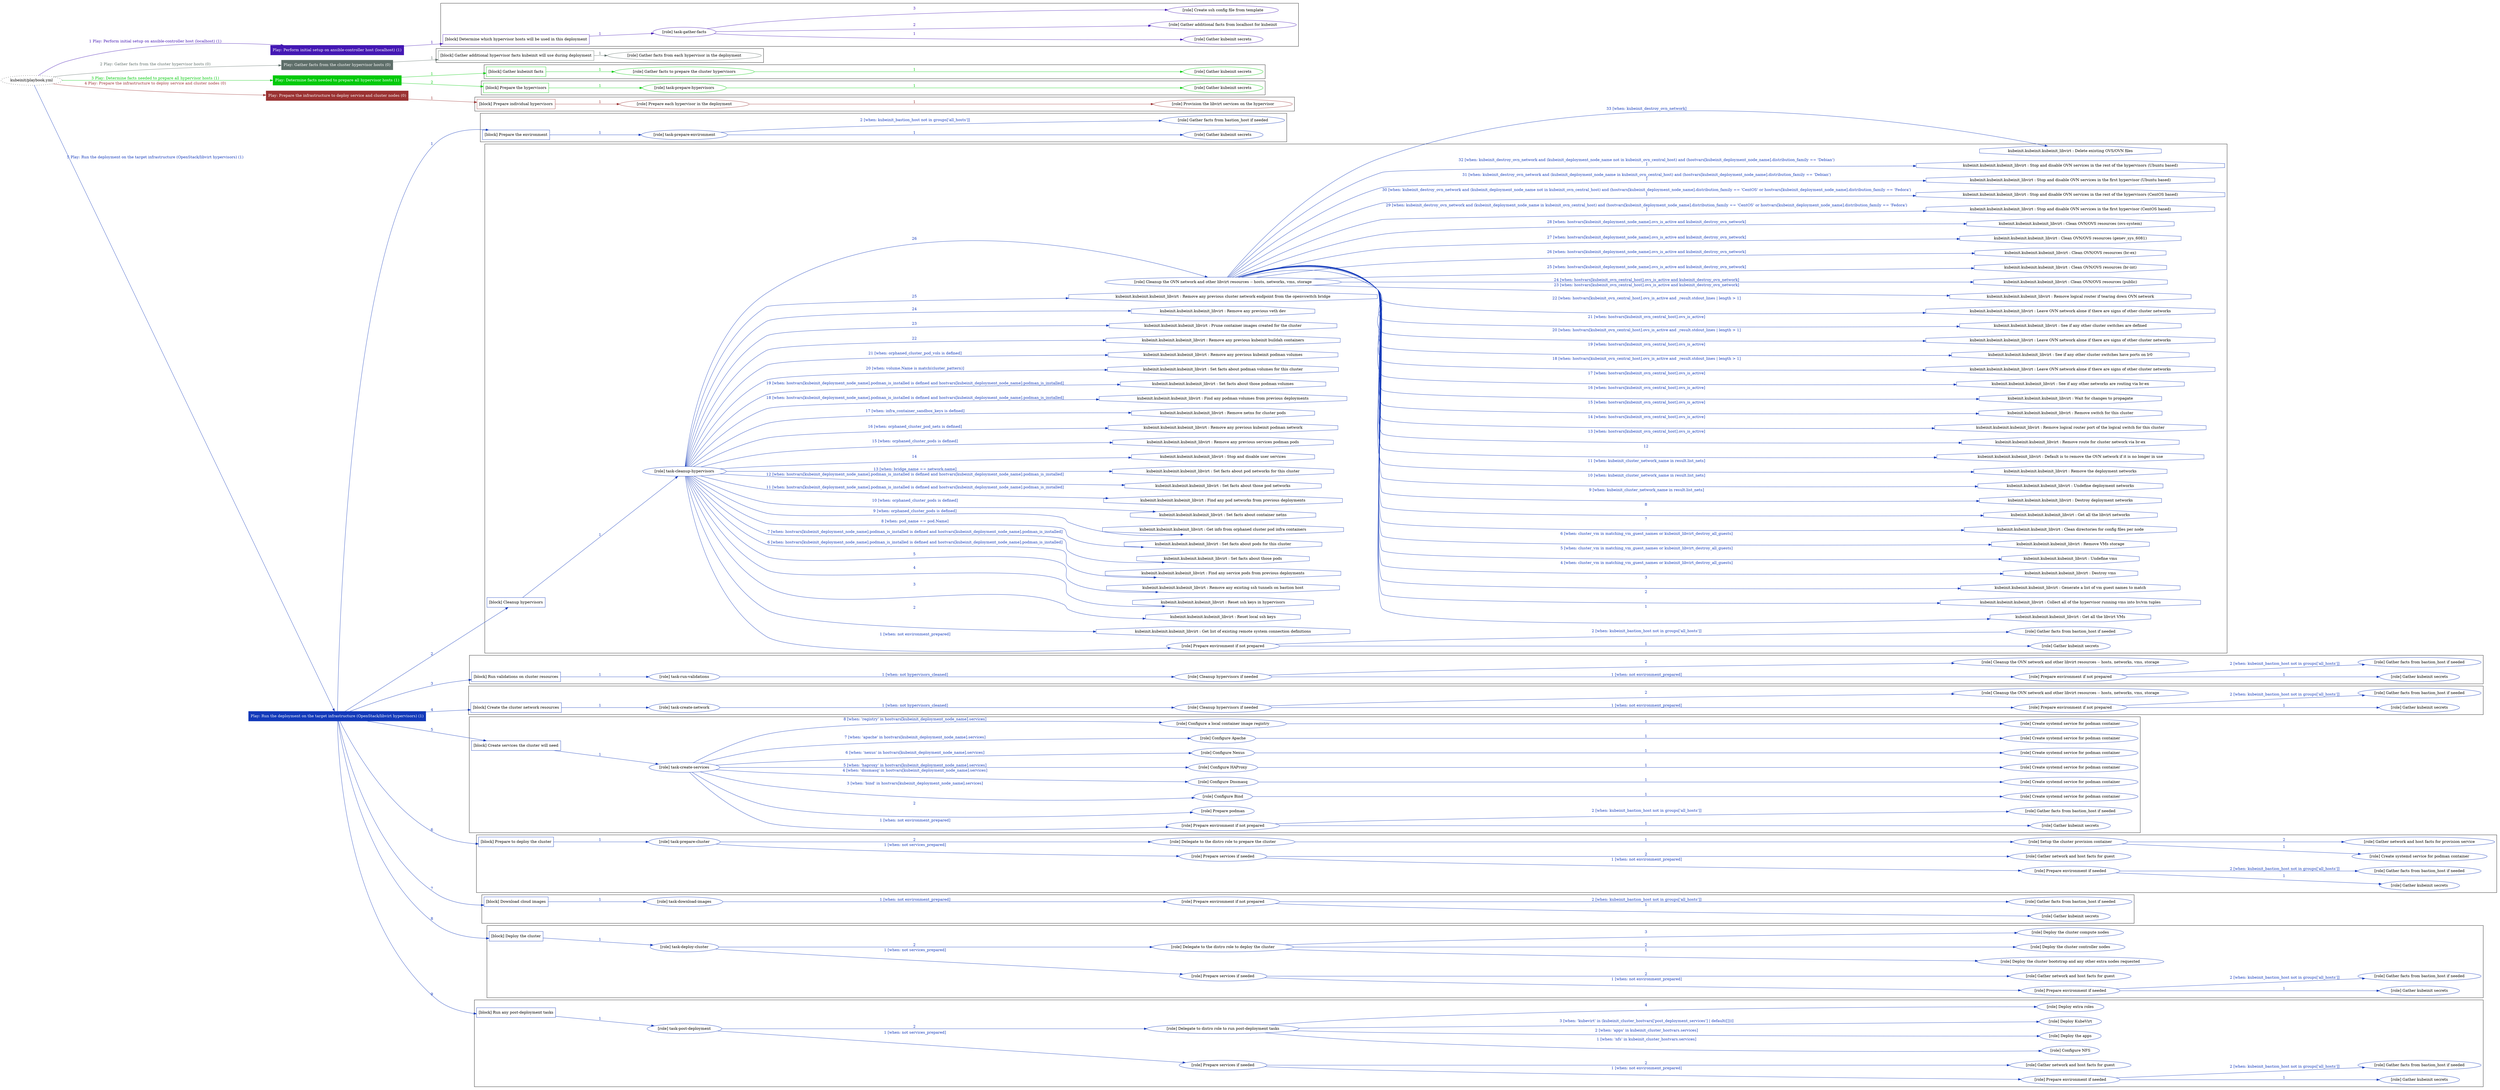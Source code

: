 digraph {
	graph [concentrate=true ordering=in rankdir=LR ratio=fill]
	edge [esep=5 sep=10]
	"kubeinit/playbook.yml" [URL="/home/runner/work/kubeinit/kubeinit/kubeinit/playbook.yml" id=playbook_3605f96d style=dotted]
	"kubeinit/playbook.yml" -> play_2d34673a [label="1 Play: Perform initial setup on ansible-controller host (localhost) (1)" color="#4418b4" fontcolor="#4418b4" id=edge_play_2d34673a labeltooltip="1 Play: Perform initial setup on ansible-controller host (localhost) (1)" tooltip="1 Play: Perform initial setup on ansible-controller host (localhost) (1)"]
	subgraph "Play: Perform initial setup on ansible-controller host (localhost) (1)" {
		play_2d34673a [label="Play: Perform initial setup on ansible-controller host (localhost) (1)" URL="/home/runner/work/kubeinit/kubeinit/kubeinit/playbook.yml" color="#4418b4" fontcolor="#ffffff" id=play_2d34673a shape=box style=filled tooltip=localhost]
		play_2d34673a -> block_dc78986e [label=1 color="#4418b4" fontcolor="#4418b4" id=edge_block_dc78986e labeltooltip=1 tooltip=1]
		subgraph cluster_block_dc78986e {
			block_dc78986e [label="[block] Determine which hypervisor hosts will be used in this deployment" URL="/home/runner/work/kubeinit/kubeinit/kubeinit/playbook.yml" color="#4418b4" id=block_dc78986e labeltooltip="Determine which hypervisor hosts will be used in this deployment" shape=box tooltip="Determine which hypervisor hosts will be used in this deployment"]
			block_dc78986e -> role_75bc22bc [label="1 " color="#4418b4" fontcolor="#4418b4" id=edge_role_75bc22bc labeltooltip="1 " tooltip="1 "]
			subgraph "task-gather-facts" {
				role_75bc22bc [label="[role] task-gather-facts" URL="/home/runner/work/kubeinit/kubeinit/kubeinit/playbook.yml" color="#4418b4" id=role_75bc22bc tooltip="task-gather-facts"]
				role_75bc22bc -> role_03243b58 [label="1 " color="#4418b4" fontcolor="#4418b4" id=edge_role_03243b58 labeltooltip="1 " tooltip="1 "]
				subgraph "Gather kubeinit secrets" {
					role_03243b58 [label="[role] Gather kubeinit secrets" URL="/home/runner/.ansible/collections/ansible_collections/kubeinit/kubeinit/roles/kubeinit_prepare/tasks/build_hypervisors_group.yml" color="#4418b4" id=role_03243b58 tooltip="Gather kubeinit secrets"]
				}
				role_75bc22bc -> role_2cd6a24a [label="2 " color="#4418b4" fontcolor="#4418b4" id=edge_role_2cd6a24a labeltooltip="2 " tooltip="2 "]
				subgraph "Gather additional facts from localhost for kubeinit" {
					role_2cd6a24a [label="[role] Gather additional facts from localhost for kubeinit" URL="/home/runner/.ansible/collections/ansible_collections/kubeinit/kubeinit/roles/kubeinit_prepare/tasks/build_hypervisors_group.yml" color="#4418b4" id=role_2cd6a24a tooltip="Gather additional facts from localhost for kubeinit"]
				}
				role_75bc22bc -> role_c8d365aa [label="3 " color="#4418b4" fontcolor="#4418b4" id=edge_role_c8d365aa labeltooltip="3 " tooltip="3 "]
				subgraph "Create ssh config file from template" {
					role_c8d365aa [label="[role] Create ssh config file from template" URL="/home/runner/.ansible/collections/ansible_collections/kubeinit/kubeinit/roles/kubeinit_prepare/tasks/build_hypervisors_group.yml" color="#4418b4" id=role_c8d365aa tooltip="Create ssh config file from template"]
				}
			}
		}
	}
	"kubeinit/playbook.yml" -> play_69353c1c [label="2 Play: Gather facts from the cluster hypervisor hosts (0)" color="#5e6e69" fontcolor="#5e6e69" id=edge_play_69353c1c labeltooltip="2 Play: Gather facts from the cluster hypervisor hosts (0)" tooltip="2 Play: Gather facts from the cluster hypervisor hosts (0)"]
	subgraph "Play: Gather facts from the cluster hypervisor hosts (0)" {
		play_69353c1c [label="Play: Gather facts from the cluster hypervisor hosts (0)" URL="/home/runner/work/kubeinit/kubeinit/kubeinit/playbook.yml" color="#5e6e69" fontcolor="#ffffff" id=play_69353c1c shape=box style=filled tooltip="Play: Gather facts from the cluster hypervisor hosts (0)"]
		play_69353c1c -> block_4f40b86d [label=1 color="#5e6e69" fontcolor="#5e6e69" id=edge_block_4f40b86d labeltooltip=1 tooltip=1]
		subgraph cluster_block_4f40b86d {
			block_4f40b86d [label="[block] Gather additional hypervisor facts kubeinit will use during deployment" URL="/home/runner/work/kubeinit/kubeinit/kubeinit/playbook.yml" color="#5e6e69" id=block_4f40b86d labeltooltip="Gather additional hypervisor facts kubeinit will use during deployment" shape=box tooltip="Gather additional hypervisor facts kubeinit will use during deployment"]
			block_4f40b86d -> role_2fbca200 [label="1 " color="#5e6e69" fontcolor="#5e6e69" id=edge_role_2fbca200 labeltooltip="1 " tooltip="1 "]
			subgraph "Gather facts from each hypervisor in the deployment" {
				role_2fbca200 [label="[role] Gather facts from each hypervisor in the deployment" URL="/home/runner/work/kubeinit/kubeinit/kubeinit/playbook.yml" color="#5e6e69" id=role_2fbca200 tooltip="Gather facts from each hypervisor in the deployment"]
			}
		}
	}
	"kubeinit/playbook.yml" -> play_5d117df6 [label="3 Play: Determine facts needed to prepare all hypervisor hosts (1)" color="#02ca0a" fontcolor="#02ca0a" id=edge_play_5d117df6 labeltooltip="3 Play: Determine facts needed to prepare all hypervisor hosts (1)" tooltip="3 Play: Determine facts needed to prepare all hypervisor hosts (1)"]
	subgraph "Play: Determine facts needed to prepare all hypervisor hosts (1)" {
		play_5d117df6 [label="Play: Determine facts needed to prepare all hypervisor hosts (1)" URL="/home/runner/work/kubeinit/kubeinit/kubeinit/playbook.yml" color="#02ca0a" fontcolor="#ffffff" id=play_5d117df6 shape=box style=filled tooltip=localhost]
		play_5d117df6 -> block_a87ebef6 [label=1 color="#02ca0a" fontcolor="#02ca0a" id=edge_block_a87ebef6 labeltooltip=1 tooltip=1]
		subgraph cluster_block_a87ebef6 {
			block_a87ebef6 [label="[block] Gather kubeinit facts" URL="/home/runner/work/kubeinit/kubeinit/kubeinit/playbook.yml" color="#02ca0a" id=block_a87ebef6 labeltooltip="Gather kubeinit facts" shape=box tooltip="Gather kubeinit facts"]
			block_a87ebef6 -> role_67cbd140 [label="1 " color="#02ca0a" fontcolor="#02ca0a" id=edge_role_67cbd140 labeltooltip="1 " tooltip="1 "]
			subgraph "Gather facts to prepare the cluster hypervisors" {
				role_67cbd140 [label="[role] Gather facts to prepare the cluster hypervisors" URL="/home/runner/work/kubeinit/kubeinit/kubeinit/playbook.yml" color="#02ca0a" id=role_67cbd140 tooltip="Gather facts to prepare the cluster hypervisors"]
				role_67cbd140 -> role_2a27e875 [label="1 " color="#02ca0a" fontcolor="#02ca0a" id=edge_role_2a27e875 labeltooltip="1 " tooltip="1 "]
				subgraph "Gather kubeinit secrets" {
					role_2a27e875 [label="[role] Gather kubeinit secrets" URL="/home/runner/.ansible/collections/ansible_collections/kubeinit/kubeinit/roles/kubeinit_prepare/tasks/gather_kubeinit_facts.yml" color="#02ca0a" id=role_2a27e875 tooltip="Gather kubeinit secrets"]
				}
			}
		}
		play_5d117df6 -> block_c4b27794 [label=2 color="#02ca0a" fontcolor="#02ca0a" id=edge_block_c4b27794 labeltooltip=2 tooltip=2]
		subgraph cluster_block_c4b27794 {
			block_c4b27794 [label="[block] Prepare the hypervisors" URL="/home/runner/work/kubeinit/kubeinit/kubeinit/playbook.yml" color="#02ca0a" id=block_c4b27794 labeltooltip="Prepare the hypervisors" shape=box tooltip="Prepare the hypervisors"]
			block_c4b27794 -> role_1516eac5 [label="1 " color="#02ca0a" fontcolor="#02ca0a" id=edge_role_1516eac5 labeltooltip="1 " tooltip="1 "]
			subgraph "task-prepare-hypervisors" {
				role_1516eac5 [label="[role] task-prepare-hypervisors" URL="/home/runner/work/kubeinit/kubeinit/kubeinit/playbook.yml" color="#02ca0a" id=role_1516eac5 tooltip="task-prepare-hypervisors"]
				role_1516eac5 -> role_1fd413bb [label="1 " color="#02ca0a" fontcolor="#02ca0a" id=edge_role_1fd413bb labeltooltip="1 " tooltip="1 "]
				subgraph "Gather kubeinit secrets" {
					role_1fd413bb [label="[role] Gather kubeinit secrets" URL="/home/runner/.ansible/collections/ansible_collections/kubeinit/kubeinit/roles/kubeinit_prepare/tasks/gather_kubeinit_facts.yml" color="#02ca0a" id=role_1fd413bb tooltip="Gather kubeinit secrets"]
				}
			}
		}
	}
	"kubeinit/playbook.yml" -> play_5bd8206a [label="4 Play: Prepare the infrastructure to deploy service and cluster nodes (0)" color="#9a3232" fontcolor="#9a3232" id=edge_play_5bd8206a labeltooltip="4 Play: Prepare the infrastructure to deploy service and cluster nodes (0)" tooltip="4 Play: Prepare the infrastructure to deploy service and cluster nodes (0)"]
	subgraph "Play: Prepare the infrastructure to deploy service and cluster nodes (0)" {
		play_5bd8206a [label="Play: Prepare the infrastructure to deploy service and cluster nodes (0)" URL="/home/runner/work/kubeinit/kubeinit/kubeinit/playbook.yml" color="#9a3232" fontcolor="#ffffff" id=play_5bd8206a shape=box style=filled tooltip="Play: Prepare the infrastructure to deploy service and cluster nodes (0)"]
		play_5bd8206a -> block_8d58353b [label=1 color="#9a3232" fontcolor="#9a3232" id=edge_block_8d58353b labeltooltip=1 tooltip=1]
		subgraph cluster_block_8d58353b {
			block_8d58353b [label="[block] Prepare individual hypervisors" URL="/home/runner/work/kubeinit/kubeinit/kubeinit/playbook.yml" color="#9a3232" id=block_8d58353b labeltooltip="Prepare individual hypervisors" shape=box tooltip="Prepare individual hypervisors"]
			block_8d58353b -> role_eb2438ff [label="1 " color="#9a3232" fontcolor="#9a3232" id=edge_role_eb2438ff labeltooltip="1 " tooltip="1 "]
			subgraph "Prepare each hypervisor in the deployment" {
				role_eb2438ff [label="[role] Prepare each hypervisor in the deployment" URL="/home/runner/work/kubeinit/kubeinit/kubeinit/playbook.yml" color="#9a3232" id=role_eb2438ff tooltip="Prepare each hypervisor in the deployment"]
				role_eb2438ff -> role_29daa8d0 [label="1 " color="#9a3232" fontcolor="#9a3232" id=edge_role_29daa8d0 labeltooltip="1 " tooltip="1 "]
				subgraph "Provision the libvirt services on the hypervisor" {
					role_29daa8d0 [label="[role] Provision the libvirt services on the hypervisor" URL="/home/runner/.ansible/collections/ansible_collections/kubeinit/kubeinit/roles/kubeinit_prepare/tasks/prepare_hypervisor.yml" color="#9a3232" id=role_29daa8d0 tooltip="Provision the libvirt services on the hypervisor"]
				}
			}
		}
	}
	"kubeinit/playbook.yml" -> play_a3911743 [label="5 Play: Run the deployment on the target infrastructure (OpenStack/libvirt hypervisors) (1)" color="#1239ba" fontcolor="#1239ba" id=edge_play_a3911743 labeltooltip="5 Play: Run the deployment on the target infrastructure (OpenStack/libvirt hypervisors) (1)" tooltip="5 Play: Run the deployment on the target infrastructure (OpenStack/libvirt hypervisors) (1)"]
	subgraph "Play: Run the deployment on the target infrastructure (OpenStack/libvirt hypervisors) (1)" {
		play_a3911743 [label="Play: Run the deployment on the target infrastructure (OpenStack/libvirt hypervisors) (1)" URL="/home/runner/work/kubeinit/kubeinit/kubeinit/playbook.yml" color="#1239ba" fontcolor="#ffffff" id=play_a3911743 shape=box style=filled tooltip=localhost]
		play_a3911743 -> block_fedf9fe8 [label=1 color="#1239ba" fontcolor="#1239ba" id=edge_block_fedf9fe8 labeltooltip=1 tooltip=1]
		subgraph cluster_block_fedf9fe8 {
			block_fedf9fe8 [label="[block] Prepare the environment" URL="/home/runner/work/kubeinit/kubeinit/kubeinit/playbook.yml" color="#1239ba" id=block_fedf9fe8 labeltooltip="Prepare the environment" shape=box tooltip="Prepare the environment"]
			block_fedf9fe8 -> role_fed0e3b6 [label="1 " color="#1239ba" fontcolor="#1239ba" id=edge_role_fed0e3b6 labeltooltip="1 " tooltip="1 "]
			subgraph "task-prepare-environment" {
				role_fed0e3b6 [label="[role] task-prepare-environment" URL="/home/runner/work/kubeinit/kubeinit/kubeinit/playbook.yml" color="#1239ba" id=role_fed0e3b6 tooltip="task-prepare-environment"]
				role_fed0e3b6 -> role_17cb31e3 [label="1 " color="#1239ba" fontcolor="#1239ba" id=edge_role_17cb31e3 labeltooltip="1 " tooltip="1 "]
				subgraph "Gather kubeinit secrets" {
					role_17cb31e3 [label="[role] Gather kubeinit secrets" URL="/home/runner/.ansible/collections/ansible_collections/kubeinit/kubeinit/roles/kubeinit_prepare/tasks/gather_kubeinit_facts.yml" color="#1239ba" id=role_17cb31e3 tooltip="Gather kubeinit secrets"]
				}
				role_fed0e3b6 -> role_36546094 [label="2 [when: kubeinit_bastion_host not in groups['all_hosts']]" color="#1239ba" fontcolor="#1239ba" id=edge_role_36546094 labeltooltip="2 [when: kubeinit_bastion_host not in groups['all_hosts']]" tooltip="2 [when: kubeinit_bastion_host not in groups['all_hosts']]"]
				subgraph "Gather facts from bastion_host if needed" {
					role_36546094 [label="[role] Gather facts from bastion_host if needed" URL="/home/runner/.ansible/collections/ansible_collections/kubeinit/kubeinit/roles/kubeinit_prepare/tasks/main.yml" color="#1239ba" id=role_36546094 tooltip="Gather facts from bastion_host if needed"]
				}
			}
		}
		play_a3911743 -> block_979dde25 [label=2 color="#1239ba" fontcolor="#1239ba" id=edge_block_979dde25 labeltooltip=2 tooltip=2]
		subgraph cluster_block_979dde25 {
			block_979dde25 [label="[block] Cleanup hypervisors" URL="/home/runner/work/kubeinit/kubeinit/kubeinit/playbook.yml" color="#1239ba" id=block_979dde25 labeltooltip="Cleanup hypervisors" shape=box tooltip="Cleanup hypervisors"]
			block_979dde25 -> role_1c09f360 [label="1 " color="#1239ba" fontcolor="#1239ba" id=edge_role_1c09f360 labeltooltip="1 " tooltip="1 "]
			subgraph "task-cleanup-hypervisors" {
				role_1c09f360 [label="[role] task-cleanup-hypervisors" URL="/home/runner/work/kubeinit/kubeinit/kubeinit/playbook.yml" color="#1239ba" id=role_1c09f360 tooltip="task-cleanup-hypervisors"]
				role_1c09f360 -> role_0f597209 [label="1 [when: not environment_prepared]" color="#1239ba" fontcolor="#1239ba" id=edge_role_0f597209 labeltooltip="1 [when: not environment_prepared]" tooltip="1 [when: not environment_prepared]"]
				subgraph "Prepare environment if not prepared" {
					role_0f597209 [label="[role] Prepare environment if not prepared" URL="/home/runner/.ansible/collections/ansible_collections/kubeinit/kubeinit/roles/kubeinit_libvirt/tasks/cleanup_hypervisors.yml" color="#1239ba" id=role_0f597209 tooltip="Prepare environment if not prepared"]
					role_0f597209 -> role_1fc70e64 [label="1 " color="#1239ba" fontcolor="#1239ba" id=edge_role_1fc70e64 labeltooltip="1 " tooltip="1 "]
					subgraph "Gather kubeinit secrets" {
						role_1fc70e64 [label="[role] Gather kubeinit secrets" URL="/home/runner/.ansible/collections/ansible_collections/kubeinit/kubeinit/roles/kubeinit_prepare/tasks/gather_kubeinit_facts.yml" color="#1239ba" id=role_1fc70e64 tooltip="Gather kubeinit secrets"]
					}
					role_0f597209 -> role_132dec1e [label="2 [when: kubeinit_bastion_host not in groups['all_hosts']]" color="#1239ba" fontcolor="#1239ba" id=edge_role_132dec1e labeltooltip="2 [when: kubeinit_bastion_host not in groups['all_hosts']]" tooltip="2 [when: kubeinit_bastion_host not in groups['all_hosts']]"]
					subgraph "Gather facts from bastion_host if needed" {
						role_132dec1e [label="[role] Gather facts from bastion_host if needed" URL="/home/runner/.ansible/collections/ansible_collections/kubeinit/kubeinit/roles/kubeinit_prepare/tasks/main.yml" color="#1239ba" id=role_132dec1e tooltip="Gather facts from bastion_host if needed"]
					}
				}
				task_85167166 [label="kubeinit.kubeinit.kubeinit_libvirt : Get list of existing remote system connection definitions" URL="/home/runner/.ansible/collections/ansible_collections/kubeinit/kubeinit/roles/kubeinit_libvirt/tasks/cleanup_hypervisors.yml" color="#1239ba" id=task_85167166 shape=octagon tooltip="kubeinit.kubeinit.kubeinit_libvirt : Get list of existing remote system connection definitions"]
				role_1c09f360 -> task_85167166 [label="2 " color="#1239ba" fontcolor="#1239ba" id=edge_task_85167166 labeltooltip="2 " tooltip="2 "]
				task_ab921d97 [label="kubeinit.kubeinit.kubeinit_libvirt : Reset local ssh keys" URL="/home/runner/.ansible/collections/ansible_collections/kubeinit/kubeinit/roles/kubeinit_libvirt/tasks/cleanup_hypervisors.yml" color="#1239ba" id=task_ab921d97 shape=octagon tooltip="kubeinit.kubeinit.kubeinit_libvirt : Reset local ssh keys"]
				role_1c09f360 -> task_ab921d97 [label="3 " color="#1239ba" fontcolor="#1239ba" id=edge_task_ab921d97 labeltooltip="3 " tooltip="3 "]
				task_9480312a [label="kubeinit.kubeinit.kubeinit_libvirt : Reset ssh keys in hypervisors" URL="/home/runner/.ansible/collections/ansible_collections/kubeinit/kubeinit/roles/kubeinit_libvirt/tasks/cleanup_hypervisors.yml" color="#1239ba" id=task_9480312a shape=octagon tooltip="kubeinit.kubeinit.kubeinit_libvirt : Reset ssh keys in hypervisors"]
				role_1c09f360 -> task_9480312a [label="4 " color="#1239ba" fontcolor="#1239ba" id=edge_task_9480312a labeltooltip="4 " tooltip="4 "]
				task_ecb87c9d [label="kubeinit.kubeinit.kubeinit_libvirt : Remove any existing ssh tunnels on bastion host" URL="/home/runner/.ansible/collections/ansible_collections/kubeinit/kubeinit/roles/kubeinit_libvirt/tasks/cleanup_hypervisors.yml" color="#1239ba" id=task_ecb87c9d shape=octagon tooltip="kubeinit.kubeinit.kubeinit_libvirt : Remove any existing ssh tunnels on bastion host"]
				role_1c09f360 -> task_ecb87c9d [label="5 " color="#1239ba" fontcolor="#1239ba" id=edge_task_ecb87c9d labeltooltip="5 " tooltip="5 "]
				task_a2d1a0b9 [label="kubeinit.kubeinit.kubeinit_libvirt : Find any service pods from previous deployments" URL="/home/runner/.ansible/collections/ansible_collections/kubeinit/kubeinit/roles/kubeinit_libvirt/tasks/cleanup_hypervisors.yml" color="#1239ba" id=task_a2d1a0b9 shape=octagon tooltip="kubeinit.kubeinit.kubeinit_libvirt : Find any service pods from previous deployments"]
				role_1c09f360 -> task_a2d1a0b9 [label="6 [when: hostvars[kubeinit_deployment_node_name].podman_is_installed is defined and hostvars[kubeinit_deployment_node_name].podman_is_installed]" color="#1239ba" fontcolor="#1239ba" id=edge_task_a2d1a0b9 labeltooltip="6 [when: hostvars[kubeinit_deployment_node_name].podman_is_installed is defined and hostvars[kubeinit_deployment_node_name].podman_is_installed]" tooltip="6 [when: hostvars[kubeinit_deployment_node_name].podman_is_installed is defined and hostvars[kubeinit_deployment_node_name].podman_is_installed]"]
				task_b1122ab9 [label="kubeinit.kubeinit.kubeinit_libvirt : Set facts about those pods" URL="/home/runner/.ansible/collections/ansible_collections/kubeinit/kubeinit/roles/kubeinit_libvirt/tasks/cleanup_hypervisors.yml" color="#1239ba" id=task_b1122ab9 shape=octagon tooltip="kubeinit.kubeinit.kubeinit_libvirt : Set facts about those pods"]
				role_1c09f360 -> task_b1122ab9 [label="7 [when: hostvars[kubeinit_deployment_node_name].podman_is_installed is defined and hostvars[kubeinit_deployment_node_name].podman_is_installed]" color="#1239ba" fontcolor="#1239ba" id=edge_task_b1122ab9 labeltooltip="7 [when: hostvars[kubeinit_deployment_node_name].podman_is_installed is defined and hostvars[kubeinit_deployment_node_name].podman_is_installed]" tooltip="7 [when: hostvars[kubeinit_deployment_node_name].podman_is_installed is defined and hostvars[kubeinit_deployment_node_name].podman_is_installed]"]
				task_d9a76e93 [label="kubeinit.kubeinit.kubeinit_libvirt : Set facts about pods for this cluster" URL="/home/runner/.ansible/collections/ansible_collections/kubeinit/kubeinit/roles/kubeinit_libvirt/tasks/cleanup_hypervisors.yml" color="#1239ba" id=task_d9a76e93 shape=octagon tooltip="kubeinit.kubeinit.kubeinit_libvirt : Set facts about pods for this cluster"]
				role_1c09f360 -> task_d9a76e93 [label="8 [when: pod_name == pod.Name]" color="#1239ba" fontcolor="#1239ba" id=edge_task_d9a76e93 labeltooltip="8 [when: pod_name == pod.Name]" tooltip="8 [when: pod_name == pod.Name]"]
				task_bf73ae9c [label="kubeinit.kubeinit.kubeinit_libvirt : Get info from orphaned cluster pod infra containers" URL="/home/runner/.ansible/collections/ansible_collections/kubeinit/kubeinit/roles/kubeinit_libvirt/tasks/cleanup_hypervisors.yml" color="#1239ba" id=task_bf73ae9c shape=octagon tooltip="kubeinit.kubeinit.kubeinit_libvirt : Get info from orphaned cluster pod infra containers"]
				role_1c09f360 -> task_bf73ae9c [label="9 [when: orphaned_cluster_pods is defined]" color="#1239ba" fontcolor="#1239ba" id=edge_task_bf73ae9c labeltooltip="9 [when: orphaned_cluster_pods is defined]" tooltip="9 [when: orphaned_cluster_pods is defined]"]
				task_52d8978f [label="kubeinit.kubeinit.kubeinit_libvirt : Set facts about container netns" URL="/home/runner/.ansible/collections/ansible_collections/kubeinit/kubeinit/roles/kubeinit_libvirt/tasks/cleanup_hypervisors.yml" color="#1239ba" id=task_52d8978f shape=octagon tooltip="kubeinit.kubeinit.kubeinit_libvirt : Set facts about container netns"]
				role_1c09f360 -> task_52d8978f [label="10 [when: orphaned_cluster_pods is defined]" color="#1239ba" fontcolor="#1239ba" id=edge_task_52d8978f labeltooltip="10 [when: orphaned_cluster_pods is defined]" tooltip="10 [when: orphaned_cluster_pods is defined]"]
				task_63c7ab16 [label="kubeinit.kubeinit.kubeinit_libvirt : Find any pod networks from previous deployments" URL="/home/runner/.ansible/collections/ansible_collections/kubeinit/kubeinit/roles/kubeinit_libvirt/tasks/cleanup_hypervisors.yml" color="#1239ba" id=task_63c7ab16 shape=octagon tooltip="kubeinit.kubeinit.kubeinit_libvirt : Find any pod networks from previous deployments"]
				role_1c09f360 -> task_63c7ab16 [label="11 [when: hostvars[kubeinit_deployment_node_name].podman_is_installed is defined and hostvars[kubeinit_deployment_node_name].podman_is_installed]" color="#1239ba" fontcolor="#1239ba" id=edge_task_63c7ab16 labeltooltip="11 [when: hostvars[kubeinit_deployment_node_name].podman_is_installed is defined and hostvars[kubeinit_deployment_node_name].podman_is_installed]" tooltip="11 [when: hostvars[kubeinit_deployment_node_name].podman_is_installed is defined and hostvars[kubeinit_deployment_node_name].podman_is_installed]"]
				task_9a6185b9 [label="kubeinit.kubeinit.kubeinit_libvirt : Set facts about those pod networks" URL="/home/runner/.ansible/collections/ansible_collections/kubeinit/kubeinit/roles/kubeinit_libvirt/tasks/cleanup_hypervisors.yml" color="#1239ba" id=task_9a6185b9 shape=octagon tooltip="kubeinit.kubeinit.kubeinit_libvirt : Set facts about those pod networks"]
				role_1c09f360 -> task_9a6185b9 [label="12 [when: hostvars[kubeinit_deployment_node_name].podman_is_installed is defined and hostvars[kubeinit_deployment_node_name].podman_is_installed]" color="#1239ba" fontcolor="#1239ba" id=edge_task_9a6185b9 labeltooltip="12 [when: hostvars[kubeinit_deployment_node_name].podman_is_installed is defined and hostvars[kubeinit_deployment_node_name].podman_is_installed]" tooltip="12 [when: hostvars[kubeinit_deployment_node_name].podman_is_installed is defined and hostvars[kubeinit_deployment_node_name].podman_is_installed]"]
				task_06758a61 [label="kubeinit.kubeinit.kubeinit_libvirt : Set facts about pod networks for this cluster" URL="/home/runner/.ansible/collections/ansible_collections/kubeinit/kubeinit/roles/kubeinit_libvirt/tasks/cleanup_hypervisors.yml" color="#1239ba" id=task_06758a61 shape=octagon tooltip="kubeinit.kubeinit.kubeinit_libvirt : Set facts about pod networks for this cluster"]
				role_1c09f360 -> task_06758a61 [label="13 [when: bridge_name == network.name]" color="#1239ba" fontcolor="#1239ba" id=edge_task_06758a61 labeltooltip="13 [when: bridge_name == network.name]" tooltip="13 [when: bridge_name == network.name]"]
				task_0dc26799 [label="kubeinit.kubeinit.kubeinit_libvirt : Stop and disable user services" URL="/home/runner/.ansible/collections/ansible_collections/kubeinit/kubeinit/roles/kubeinit_libvirt/tasks/cleanup_hypervisors.yml" color="#1239ba" id=task_0dc26799 shape=octagon tooltip="kubeinit.kubeinit.kubeinit_libvirt : Stop and disable user services"]
				role_1c09f360 -> task_0dc26799 [label="14 " color="#1239ba" fontcolor="#1239ba" id=edge_task_0dc26799 labeltooltip="14 " tooltip="14 "]
				task_22ab2099 [label="kubeinit.kubeinit.kubeinit_libvirt : Remove any previous services podman pods" URL="/home/runner/.ansible/collections/ansible_collections/kubeinit/kubeinit/roles/kubeinit_libvirt/tasks/cleanup_hypervisors.yml" color="#1239ba" id=task_22ab2099 shape=octagon tooltip="kubeinit.kubeinit.kubeinit_libvirt : Remove any previous services podman pods"]
				role_1c09f360 -> task_22ab2099 [label="15 [when: orphaned_cluster_pods is defined]" color="#1239ba" fontcolor="#1239ba" id=edge_task_22ab2099 labeltooltip="15 [when: orphaned_cluster_pods is defined]" tooltip="15 [when: orphaned_cluster_pods is defined]"]
				task_dba744bb [label="kubeinit.kubeinit.kubeinit_libvirt : Remove any previous kubeinit podman network" URL="/home/runner/.ansible/collections/ansible_collections/kubeinit/kubeinit/roles/kubeinit_libvirt/tasks/cleanup_hypervisors.yml" color="#1239ba" id=task_dba744bb shape=octagon tooltip="kubeinit.kubeinit.kubeinit_libvirt : Remove any previous kubeinit podman network"]
				role_1c09f360 -> task_dba744bb [label="16 [when: orphaned_cluster_pod_nets is defined]" color="#1239ba" fontcolor="#1239ba" id=edge_task_dba744bb labeltooltip="16 [when: orphaned_cluster_pod_nets is defined]" tooltip="16 [when: orphaned_cluster_pod_nets is defined]"]
				task_1328fe0a [label="kubeinit.kubeinit.kubeinit_libvirt : Remove netns for cluster pods" URL="/home/runner/.ansible/collections/ansible_collections/kubeinit/kubeinit/roles/kubeinit_libvirt/tasks/cleanup_hypervisors.yml" color="#1239ba" id=task_1328fe0a shape=octagon tooltip="kubeinit.kubeinit.kubeinit_libvirt : Remove netns for cluster pods"]
				role_1c09f360 -> task_1328fe0a [label="17 [when: infra_container_sandbox_keys is defined]" color="#1239ba" fontcolor="#1239ba" id=edge_task_1328fe0a labeltooltip="17 [when: infra_container_sandbox_keys is defined]" tooltip="17 [when: infra_container_sandbox_keys is defined]"]
				task_edf1b111 [label="kubeinit.kubeinit.kubeinit_libvirt : Find any podman volumes from previous deployments" URL="/home/runner/.ansible/collections/ansible_collections/kubeinit/kubeinit/roles/kubeinit_libvirt/tasks/cleanup_hypervisors.yml" color="#1239ba" id=task_edf1b111 shape=octagon tooltip="kubeinit.kubeinit.kubeinit_libvirt : Find any podman volumes from previous deployments"]
				role_1c09f360 -> task_edf1b111 [label="18 [when: hostvars[kubeinit_deployment_node_name].podman_is_installed is defined and hostvars[kubeinit_deployment_node_name].podman_is_installed]" color="#1239ba" fontcolor="#1239ba" id=edge_task_edf1b111 labeltooltip="18 [when: hostvars[kubeinit_deployment_node_name].podman_is_installed is defined and hostvars[kubeinit_deployment_node_name].podman_is_installed]" tooltip="18 [when: hostvars[kubeinit_deployment_node_name].podman_is_installed is defined and hostvars[kubeinit_deployment_node_name].podman_is_installed]"]
				task_fea4a2c0 [label="kubeinit.kubeinit.kubeinit_libvirt : Set facts about those podman volumes" URL="/home/runner/.ansible/collections/ansible_collections/kubeinit/kubeinit/roles/kubeinit_libvirt/tasks/cleanup_hypervisors.yml" color="#1239ba" id=task_fea4a2c0 shape=octagon tooltip="kubeinit.kubeinit.kubeinit_libvirt : Set facts about those podman volumes"]
				role_1c09f360 -> task_fea4a2c0 [label="19 [when: hostvars[kubeinit_deployment_node_name].podman_is_installed is defined and hostvars[kubeinit_deployment_node_name].podman_is_installed]" color="#1239ba" fontcolor="#1239ba" id=edge_task_fea4a2c0 labeltooltip="19 [when: hostvars[kubeinit_deployment_node_name].podman_is_installed is defined and hostvars[kubeinit_deployment_node_name].podman_is_installed]" tooltip="19 [when: hostvars[kubeinit_deployment_node_name].podman_is_installed is defined and hostvars[kubeinit_deployment_node_name].podman_is_installed]"]
				task_7d3f6531 [label="kubeinit.kubeinit.kubeinit_libvirt : Set facts about podman volumes for this cluster" URL="/home/runner/.ansible/collections/ansible_collections/kubeinit/kubeinit/roles/kubeinit_libvirt/tasks/cleanup_hypervisors.yml" color="#1239ba" id=task_7d3f6531 shape=octagon tooltip="kubeinit.kubeinit.kubeinit_libvirt : Set facts about podman volumes for this cluster"]
				role_1c09f360 -> task_7d3f6531 [label="20 [when: volume.Name is match(cluster_pattern)]" color="#1239ba" fontcolor="#1239ba" id=edge_task_7d3f6531 labeltooltip="20 [when: volume.Name is match(cluster_pattern)]" tooltip="20 [when: volume.Name is match(cluster_pattern)]"]
				task_18d34e79 [label="kubeinit.kubeinit.kubeinit_libvirt : Remove any previous kubeinit podman volumes" URL="/home/runner/.ansible/collections/ansible_collections/kubeinit/kubeinit/roles/kubeinit_libvirt/tasks/cleanup_hypervisors.yml" color="#1239ba" id=task_18d34e79 shape=octagon tooltip="kubeinit.kubeinit.kubeinit_libvirt : Remove any previous kubeinit podman volumes"]
				role_1c09f360 -> task_18d34e79 [label="21 [when: orphaned_cluster_pod_vols is defined]" color="#1239ba" fontcolor="#1239ba" id=edge_task_18d34e79 labeltooltip="21 [when: orphaned_cluster_pod_vols is defined]" tooltip="21 [when: orphaned_cluster_pod_vols is defined]"]
				task_eea9e564 [label="kubeinit.kubeinit.kubeinit_libvirt : Remove any previous kubeinit buildah containers" URL="/home/runner/.ansible/collections/ansible_collections/kubeinit/kubeinit/roles/kubeinit_libvirt/tasks/cleanup_hypervisors.yml" color="#1239ba" id=task_eea9e564 shape=octagon tooltip="kubeinit.kubeinit.kubeinit_libvirt : Remove any previous kubeinit buildah containers"]
				role_1c09f360 -> task_eea9e564 [label="22 " color="#1239ba" fontcolor="#1239ba" id=edge_task_eea9e564 labeltooltip="22 " tooltip="22 "]
				task_85b702c2 [label="kubeinit.kubeinit.kubeinit_libvirt : Prune container images created for the cluster" URL="/home/runner/.ansible/collections/ansible_collections/kubeinit/kubeinit/roles/kubeinit_libvirt/tasks/cleanup_hypervisors.yml" color="#1239ba" id=task_85b702c2 shape=octagon tooltip="kubeinit.kubeinit.kubeinit_libvirt : Prune container images created for the cluster"]
				role_1c09f360 -> task_85b702c2 [label="23 " color="#1239ba" fontcolor="#1239ba" id=edge_task_85b702c2 labeltooltip="23 " tooltip="23 "]
				task_2c255e9f [label="kubeinit.kubeinit.kubeinit_libvirt : Remove any previous veth dev" URL="/home/runner/.ansible/collections/ansible_collections/kubeinit/kubeinit/roles/kubeinit_libvirt/tasks/cleanup_hypervisors.yml" color="#1239ba" id=task_2c255e9f shape=octagon tooltip="kubeinit.kubeinit.kubeinit_libvirt : Remove any previous veth dev"]
				role_1c09f360 -> task_2c255e9f [label="24 " color="#1239ba" fontcolor="#1239ba" id=edge_task_2c255e9f labeltooltip="24 " tooltip="24 "]
				task_9b3bc21f [label="kubeinit.kubeinit.kubeinit_libvirt : Remove any previous cluster network endpoint from the openvswitch bridge" URL="/home/runner/.ansible/collections/ansible_collections/kubeinit/kubeinit/roles/kubeinit_libvirt/tasks/cleanup_hypervisors.yml" color="#1239ba" id=task_9b3bc21f shape=octagon tooltip="kubeinit.kubeinit.kubeinit_libvirt : Remove any previous cluster network endpoint from the openvswitch bridge"]
				role_1c09f360 -> task_9b3bc21f [label="25 " color="#1239ba" fontcolor="#1239ba" id=edge_task_9b3bc21f labeltooltip="25 " tooltip="25 "]
				role_1c09f360 -> role_f2b28231 [label="26 " color="#1239ba" fontcolor="#1239ba" id=edge_role_f2b28231 labeltooltip="26 " tooltip="26 "]
				subgraph "Cleanup the OVN network and other libvirt resources -- hosts, networks, vms, storage" {
					role_f2b28231 [label="[role] Cleanup the OVN network and other libvirt resources -- hosts, networks, vms, storage" URL="/home/runner/.ansible/collections/ansible_collections/kubeinit/kubeinit/roles/kubeinit_libvirt/tasks/cleanup_hypervisors.yml" color="#1239ba" id=role_f2b28231 tooltip="Cleanup the OVN network and other libvirt resources -- hosts, networks, vms, storage"]
					task_52cc84c3 [label="kubeinit.kubeinit.kubeinit_libvirt : Get all the libvirt VMs" URL="/home/runner/.ansible/collections/ansible_collections/kubeinit/kubeinit/roles/kubeinit_libvirt/tasks/cleanup_libvirt.yml" color="#1239ba" id=task_52cc84c3 shape=octagon tooltip="kubeinit.kubeinit.kubeinit_libvirt : Get all the libvirt VMs"]
					role_f2b28231 -> task_52cc84c3 [label="1 " color="#1239ba" fontcolor="#1239ba" id=edge_task_52cc84c3 labeltooltip="1 " tooltip="1 "]
					task_e01558bd [label="kubeinit.kubeinit.kubeinit_libvirt : Collect all of the hypervisor running vms into hv/vm tuples" URL="/home/runner/.ansible/collections/ansible_collections/kubeinit/kubeinit/roles/kubeinit_libvirt/tasks/cleanup_libvirt.yml" color="#1239ba" id=task_e01558bd shape=octagon tooltip="kubeinit.kubeinit.kubeinit_libvirt : Collect all of the hypervisor running vms into hv/vm tuples"]
					role_f2b28231 -> task_e01558bd [label="2 " color="#1239ba" fontcolor="#1239ba" id=edge_task_e01558bd labeltooltip="2 " tooltip="2 "]
					task_72123a75 [label="kubeinit.kubeinit.kubeinit_libvirt : Generate a list of vm guest names to match" URL="/home/runner/.ansible/collections/ansible_collections/kubeinit/kubeinit/roles/kubeinit_libvirt/tasks/cleanup_libvirt.yml" color="#1239ba" id=task_72123a75 shape=octagon tooltip="kubeinit.kubeinit.kubeinit_libvirt : Generate a list of vm guest names to match"]
					role_f2b28231 -> task_72123a75 [label="3 " color="#1239ba" fontcolor="#1239ba" id=edge_task_72123a75 labeltooltip="3 " tooltip="3 "]
					task_e2e14c97 [label="kubeinit.kubeinit.kubeinit_libvirt : Destroy vms" URL="/home/runner/.ansible/collections/ansible_collections/kubeinit/kubeinit/roles/kubeinit_libvirt/tasks/cleanup_libvirt.yml" color="#1239ba" id=task_e2e14c97 shape=octagon tooltip="kubeinit.kubeinit.kubeinit_libvirt : Destroy vms"]
					role_f2b28231 -> task_e2e14c97 [label="4 [when: cluster_vm in matching_vm_guest_names or kubeinit_libvirt_destroy_all_guests]" color="#1239ba" fontcolor="#1239ba" id=edge_task_e2e14c97 labeltooltip="4 [when: cluster_vm in matching_vm_guest_names or kubeinit_libvirt_destroy_all_guests]" tooltip="4 [when: cluster_vm in matching_vm_guest_names or kubeinit_libvirt_destroy_all_guests]"]
					task_62c4e407 [label="kubeinit.kubeinit.kubeinit_libvirt : Undefine vms" URL="/home/runner/.ansible/collections/ansible_collections/kubeinit/kubeinit/roles/kubeinit_libvirt/tasks/cleanup_libvirt.yml" color="#1239ba" id=task_62c4e407 shape=octagon tooltip="kubeinit.kubeinit.kubeinit_libvirt : Undefine vms"]
					role_f2b28231 -> task_62c4e407 [label="5 [when: cluster_vm in matching_vm_guest_names or kubeinit_libvirt_destroy_all_guests]" color="#1239ba" fontcolor="#1239ba" id=edge_task_62c4e407 labeltooltip="5 [when: cluster_vm in matching_vm_guest_names or kubeinit_libvirt_destroy_all_guests]" tooltip="5 [when: cluster_vm in matching_vm_guest_names or kubeinit_libvirt_destroy_all_guests]"]
					task_d96c3306 [label="kubeinit.kubeinit.kubeinit_libvirt : Remove VMs storage" URL="/home/runner/.ansible/collections/ansible_collections/kubeinit/kubeinit/roles/kubeinit_libvirt/tasks/cleanup_libvirt.yml" color="#1239ba" id=task_d96c3306 shape=octagon tooltip="kubeinit.kubeinit.kubeinit_libvirt : Remove VMs storage"]
					role_f2b28231 -> task_d96c3306 [label="6 [when: cluster_vm in matching_vm_guest_names or kubeinit_libvirt_destroy_all_guests]" color="#1239ba" fontcolor="#1239ba" id=edge_task_d96c3306 labeltooltip="6 [when: cluster_vm in matching_vm_guest_names or kubeinit_libvirt_destroy_all_guests]" tooltip="6 [when: cluster_vm in matching_vm_guest_names or kubeinit_libvirt_destroy_all_guests]"]
					task_27304349 [label="kubeinit.kubeinit.kubeinit_libvirt : Clean directories for config files per node" URL="/home/runner/.ansible/collections/ansible_collections/kubeinit/kubeinit/roles/kubeinit_libvirt/tasks/cleanup_libvirt.yml" color="#1239ba" id=task_27304349 shape=octagon tooltip="kubeinit.kubeinit.kubeinit_libvirt : Clean directories for config files per node"]
					role_f2b28231 -> task_27304349 [label="7 " color="#1239ba" fontcolor="#1239ba" id=edge_task_27304349 labeltooltip="7 " tooltip="7 "]
					task_ec10698e [label="kubeinit.kubeinit.kubeinit_libvirt : Get all the libvirt networks" URL="/home/runner/.ansible/collections/ansible_collections/kubeinit/kubeinit/roles/kubeinit_libvirt/tasks/cleanup_libvirt.yml" color="#1239ba" id=task_ec10698e shape=octagon tooltip="kubeinit.kubeinit.kubeinit_libvirt : Get all the libvirt networks"]
					role_f2b28231 -> task_ec10698e [label="8 " color="#1239ba" fontcolor="#1239ba" id=edge_task_ec10698e labeltooltip="8 " tooltip="8 "]
					task_9957b6f7 [label="kubeinit.kubeinit.kubeinit_libvirt : Destroy deployment networks" URL="/home/runner/.ansible/collections/ansible_collections/kubeinit/kubeinit/roles/kubeinit_libvirt/tasks/cleanup_libvirt.yml" color="#1239ba" id=task_9957b6f7 shape=octagon tooltip="kubeinit.kubeinit.kubeinit_libvirt : Destroy deployment networks"]
					role_f2b28231 -> task_9957b6f7 [label="9 [when: kubeinit_cluster_network_name in result.list_nets]" color="#1239ba" fontcolor="#1239ba" id=edge_task_9957b6f7 labeltooltip="9 [when: kubeinit_cluster_network_name in result.list_nets]" tooltip="9 [when: kubeinit_cluster_network_name in result.list_nets]"]
					task_2650c1a7 [label="kubeinit.kubeinit.kubeinit_libvirt : Undefine deployment networks" URL="/home/runner/.ansible/collections/ansible_collections/kubeinit/kubeinit/roles/kubeinit_libvirt/tasks/cleanup_libvirt.yml" color="#1239ba" id=task_2650c1a7 shape=octagon tooltip="kubeinit.kubeinit.kubeinit_libvirt : Undefine deployment networks"]
					role_f2b28231 -> task_2650c1a7 [label="10 [when: kubeinit_cluster_network_name in result.list_nets]" color="#1239ba" fontcolor="#1239ba" id=edge_task_2650c1a7 labeltooltip="10 [when: kubeinit_cluster_network_name in result.list_nets]" tooltip="10 [when: kubeinit_cluster_network_name in result.list_nets]"]
					task_1f2d7df2 [label="kubeinit.kubeinit.kubeinit_libvirt : Remove the deployment networks" URL="/home/runner/.ansible/collections/ansible_collections/kubeinit/kubeinit/roles/kubeinit_libvirt/tasks/cleanup_libvirt.yml" color="#1239ba" id=task_1f2d7df2 shape=octagon tooltip="kubeinit.kubeinit.kubeinit_libvirt : Remove the deployment networks"]
					role_f2b28231 -> task_1f2d7df2 [label="11 [when: kubeinit_cluster_network_name in result.list_nets]" color="#1239ba" fontcolor="#1239ba" id=edge_task_1f2d7df2 labeltooltip="11 [when: kubeinit_cluster_network_name in result.list_nets]" tooltip="11 [when: kubeinit_cluster_network_name in result.list_nets]"]
					task_4ff9b62f [label="kubeinit.kubeinit.kubeinit_libvirt : Default is to remove the OVN network if it is no longer in use" URL="/home/runner/.ansible/collections/ansible_collections/kubeinit/kubeinit/roles/kubeinit_libvirt/tasks/cleanup_libvirt.yml" color="#1239ba" id=task_4ff9b62f shape=octagon tooltip="kubeinit.kubeinit.kubeinit_libvirt : Default is to remove the OVN network if it is no longer in use"]
					role_f2b28231 -> task_4ff9b62f [label="12 " color="#1239ba" fontcolor="#1239ba" id=edge_task_4ff9b62f labeltooltip="12 " tooltip="12 "]
					task_c36a8533 [label="kubeinit.kubeinit.kubeinit_libvirt : Remove route for cluster network via br-ex" URL="/home/runner/.ansible/collections/ansible_collections/kubeinit/kubeinit/roles/kubeinit_libvirt/tasks/cleanup_libvirt.yml" color="#1239ba" id=task_c36a8533 shape=octagon tooltip="kubeinit.kubeinit.kubeinit_libvirt : Remove route for cluster network via br-ex"]
					role_f2b28231 -> task_c36a8533 [label="13 [when: hostvars[kubeinit_ovn_central_host].ovs_is_active]" color="#1239ba" fontcolor="#1239ba" id=edge_task_c36a8533 labeltooltip="13 [when: hostvars[kubeinit_ovn_central_host].ovs_is_active]" tooltip="13 [when: hostvars[kubeinit_ovn_central_host].ovs_is_active]"]
					task_0f7cc7bb [label="kubeinit.kubeinit.kubeinit_libvirt : Remove logical router port of the logical switch for this cluster" URL="/home/runner/.ansible/collections/ansible_collections/kubeinit/kubeinit/roles/kubeinit_libvirt/tasks/cleanup_libvirt.yml" color="#1239ba" id=task_0f7cc7bb shape=octagon tooltip="kubeinit.kubeinit.kubeinit_libvirt : Remove logical router port of the logical switch for this cluster"]
					role_f2b28231 -> task_0f7cc7bb [label="14 [when: hostvars[kubeinit_ovn_central_host].ovs_is_active]" color="#1239ba" fontcolor="#1239ba" id=edge_task_0f7cc7bb labeltooltip="14 [when: hostvars[kubeinit_ovn_central_host].ovs_is_active]" tooltip="14 [when: hostvars[kubeinit_ovn_central_host].ovs_is_active]"]
					task_f653fc79 [label="kubeinit.kubeinit.kubeinit_libvirt : Remove switch for this cluster" URL="/home/runner/.ansible/collections/ansible_collections/kubeinit/kubeinit/roles/kubeinit_libvirt/tasks/cleanup_libvirt.yml" color="#1239ba" id=task_f653fc79 shape=octagon tooltip="kubeinit.kubeinit.kubeinit_libvirt : Remove switch for this cluster"]
					role_f2b28231 -> task_f653fc79 [label="15 [when: hostvars[kubeinit_ovn_central_host].ovs_is_active]" color="#1239ba" fontcolor="#1239ba" id=edge_task_f653fc79 labeltooltip="15 [when: hostvars[kubeinit_ovn_central_host].ovs_is_active]" tooltip="15 [when: hostvars[kubeinit_ovn_central_host].ovs_is_active]"]
					task_b7e6648e [label="kubeinit.kubeinit.kubeinit_libvirt : Wait for changes to propagate" URL="/home/runner/.ansible/collections/ansible_collections/kubeinit/kubeinit/roles/kubeinit_libvirt/tasks/cleanup_libvirt.yml" color="#1239ba" id=task_b7e6648e shape=octagon tooltip="kubeinit.kubeinit.kubeinit_libvirt : Wait for changes to propagate"]
					role_f2b28231 -> task_b7e6648e [label="16 [when: hostvars[kubeinit_ovn_central_host].ovs_is_active]" color="#1239ba" fontcolor="#1239ba" id=edge_task_b7e6648e labeltooltip="16 [when: hostvars[kubeinit_ovn_central_host].ovs_is_active]" tooltip="16 [when: hostvars[kubeinit_ovn_central_host].ovs_is_active]"]
					task_59a6251c [label="kubeinit.kubeinit.kubeinit_libvirt : See if any other networks are routing via br-ex" URL="/home/runner/.ansible/collections/ansible_collections/kubeinit/kubeinit/roles/kubeinit_libvirt/tasks/cleanup_libvirt.yml" color="#1239ba" id=task_59a6251c shape=octagon tooltip="kubeinit.kubeinit.kubeinit_libvirt : See if any other networks are routing via br-ex"]
					role_f2b28231 -> task_59a6251c [label="17 [when: hostvars[kubeinit_ovn_central_host].ovs_is_active]" color="#1239ba" fontcolor="#1239ba" id=edge_task_59a6251c labeltooltip="17 [when: hostvars[kubeinit_ovn_central_host].ovs_is_active]" tooltip="17 [when: hostvars[kubeinit_ovn_central_host].ovs_is_active]"]
					task_18d8a726 [label="kubeinit.kubeinit.kubeinit_libvirt : Leave OVN network alone if there are signs of other cluster networks" URL="/home/runner/.ansible/collections/ansible_collections/kubeinit/kubeinit/roles/kubeinit_libvirt/tasks/cleanup_libvirt.yml" color="#1239ba" id=task_18d8a726 shape=octagon tooltip="kubeinit.kubeinit.kubeinit_libvirt : Leave OVN network alone if there are signs of other cluster networks"]
					role_f2b28231 -> task_18d8a726 [label="18 [when: hostvars[kubeinit_ovn_central_host].ovs_is_active and _result.stdout_lines | length > 1]" color="#1239ba" fontcolor="#1239ba" id=edge_task_18d8a726 labeltooltip="18 [when: hostvars[kubeinit_ovn_central_host].ovs_is_active and _result.stdout_lines | length > 1]" tooltip="18 [when: hostvars[kubeinit_ovn_central_host].ovs_is_active and _result.stdout_lines | length > 1]"]
					task_77fda665 [label="kubeinit.kubeinit.kubeinit_libvirt : See if any other cluster switches have ports on lr0" URL="/home/runner/.ansible/collections/ansible_collections/kubeinit/kubeinit/roles/kubeinit_libvirt/tasks/cleanup_libvirt.yml" color="#1239ba" id=task_77fda665 shape=octagon tooltip="kubeinit.kubeinit.kubeinit_libvirt : See if any other cluster switches have ports on lr0"]
					role_f2b28231 -> task_77fda665 [label="19 [when: hostvars[kubeinit_ovn_central_host].ovs_is_active]" color="#1239ba" fontcolor="#1239ba" id=edge_task_77fda665 labeltooltip="19 [when: hostvars[kubeinit_ovn_central_host].ovs_is_active]" tooltip="19 [when: hostvars[kubeinit_ovn_central_host].ovs_is_active]"]
					task_351f60a5 [label="kubeinit.kubeinit.kubeinit_libvirt : Leave OVN network alone if there are signs of other cluster networks" URL="/home/runner/.ansible/collections/ansible_collections/kubeinit/kubeinit/roles/kubeinit_libvirt/tasks/cleanup_libvirt.yml" color="#1239ba" id=task_351f60a5 shape=octagon tooltip="kubeinit.kubeinit.kubeinit_libvirt : Leave OVN network alone if there are signs of other cluster networks"]
					role_f2b28231 -> task_351f60a5 [label="20 [when: hostvars[kubeinit_ovn_central_host].ovs_is_active and _result.stdout_lines | length > 1]" color="#1239ba" fontcolor="#1239ba" id=edge_task_351f60a5 labeltooltip="20 [when: hostvars[kubeinit_ovn_central_host].ovs_is_active and _result.stdout_lines | length > 1]" tooltip="20 [when: hostvars[kubeinit_ovn_central_host].ovs_is_active and _result.stdout_lines | length > 1]"]
					task_dc12e5c6 [label="kubeinit.kubeinit.kubeinit_libvirt : See if any other cluster switches are defined" URL="/home/runner/.ansible/collections/ansible_collections/kubeinit/kubeinit/roles/kubeinit_libvirt/tasks/cleanup_libvirt.yml" color="#1239ba" id=task_dc12e5c6 shape=octagon tooltip="kubeinit.kubeinit.kubeinit_libvirt : See if any other cluster switches are defined"]
					role_f2b28231 -> task_dc12e5c6 [label="21 [when: hostvars[kubeinit_ovn_central_host].ovs_is_active]" color="#1239ba" fontcolor="#1239ba" id=edge_task_dc12e5c6 labeltooltip="21 [when: hostvars[kubeinit_ovn_central_host].ovs_is_active]" tooltip="21 [when: hostvars[kubeinit_ovn_central_host].ovs_is_active]"]
					task_a63a79b4 [label="kubeinit.kubeinit.kubeinit_libvirt : Leave OVN network alone if there are signs of other cluster networks" URL="/home/runner/.ansible/collections/ansible_collections/kubeinit/kubeinit/roles/kubeinit_libvirt/tasks/cleanup_libvirt.yml" color="#1239ba" id=task_a63a79b4 shape=octagon tooltip="kubeinit.kubeinit.kubeinit_libvirt : Leave OVN network alone if there are signs of other cluster networks"]
					role_f2b28231 -> task_a63a79b4 [label="22 [when: hostvars[kubeinit_ovn_central_host].ovs_is_active and _result.stdout_lines | length > 1]" color="#1239ba" fontcolor="#1239ba" id=edge_task_a63a79b4 labeltooltip="22 [when: hostvars[kubeinit_ovn_central_host].ovs_is_active and _result.stdout_lines | length > 1]" tooltip="22 [when: hostvars[kubeinit_ovn_central_host].ovs_is_active and _result.stdout_lines | length > 1]"]
					task_c42edc99 [label="kubeinit.kubeinit.kubeinit_libvirt : Remove logical router if tearing down OVN network" URL="/home/runner/.ansible/collections/ansible_collections/kubeinit/kubeinit/roles/kubeinit_libvirt/tasks/cleanup_libvirt.yml" color="#1239ba" id=task_c42edc99 shape=octagon tooltip="kubeinit.kubeinit.kubeinit_libvirt : Remove logical router if tearing down OVN network"]
					role_f2b28231 -> task_c42edc99 [label="23 [when: hostvars[kubeinit_ovn_central_host].ovs_is_active and kubeinit_destroy_ovn_network]" color="#1239ba" fontcolor="#1239ba" id=edge_task_c42edc99 labeltooltip="23 [when: hostvars[kubeinit_ovn_central_host].ovs_is_active and kubeinit_destroy_ovn_network]" tooltip="23 [when: hostvars[kubeinit_ovn_central_host].ovs_is_active and kubeinit_destroy_ovn_network]"]
					task_5a6b23cb [label="kubeinit.kubeinit.kubeinit_libvirt : Clean OVN/OVS resources (public)" URL="/home/runner/.ansible/collections/ansible_collections/kubeinit/kubeinit/roles/kubeinit_libvirt/tasks/cleanup_libvirt.yml" color="#1239ba" id=task_5a6b23cb shape=octagon tooltip="kubeinit.kubeinit.kubeinit_libvirt : Clean OVN/OVS resources (public)"]
					role_f2b28231 -> task_5a6b23cb [label="24 [when: hostvars[kubeinit_ovn_central_host].ovs_is_active and kubeinit_destroy_ovn_network]" color="#1239ba" fontcolor="#1239ba" id=edge_task_5a6b23cb labeltooltip="24 [when: hostvars[kubeinit_ovn_central_host].ovs_is_active and kubeinit_destroy_ovn_network]" tooltip="24 [when: hostvars[kubeinit_ovn_central_host].ovs_is_active and kubeinit_destroy_ovn_network]"]
					task_d96c3d38 [label="kubeinit.kubeinit.kubeinit_libvirt : Clean OVN/OVS resources (br-int)" URL="/home/runner/.ansible/collections/ansible_collections/kubeinit/kubeinit/roles/kubeinit_libvirt/tasks/cleanup_libvirt.yml" color="#1239ba" id=task_d96c3d38 shape=octagon tooltip="kubeinit.kubeinit.kubeinit_libvirt : Clean OVN/OVS resources (br-int)"]
					role_f2b28231 -> task_d96c3d38 [label="25 [when: hostvars[kubeinit_deployment_node_name].ovs_is_active and kubeinit_destroy_ovn_network]" color="#1239ba" fontcolor="#1239ba" id=edge_task_d96c3d38 labeltooltip="25 [when: hostvars[kubeinit_deployment_node_name].ovs_is_active and kubeinit_destroy_ovn_network]" tooltip="25 [when: hostvars[kubeinit_deployment_node_name].ovs_is_active and kubeinit_destroy_ovn_network]"]
					task_b2e3aba4 [label="kubeinit.kubeinit.kubeinit_libvirt : Clean OVN/OVS resources (br-ex)" URL="/home/runner/.ansible/collections/ansible_collections/kubeinit/kubeinit/roles/kubeinit_libvirt/tasks/cleanup_libvirt.yml" color="#1239ba" id=task_b2e3aba4 shape=octagon tooltip="kubeinit.kubeinit.kubeinit_libvirt : Clean OVN/OVS resources (br-ex)"]
					role_f2b28231 -> task_b2e3aba4 [label="26 [when: hostvars[kubeinit_deployment_node_name].ovs_is_active and kubeinit_destroy_ovn_network]" color="#1239ba" fontcolor="#1239ba" id=edge_task_b2e3aba4 labeltooltip="26 [when: hostvars[kubeinit_deployment_node_name].ovs_is_active and kubeinit_destroy_ovn_network]" tooltip="26 [when: hostvars[kubeinit_deployment_node_name].ovs_is_active and kubeinit_destroy_ovn_network]"]
					task_13306ef0 [label="kubeinit.kubeinit.kubeinit_libvirt : Clean OVN/OVS resources (genev_sys_6081)" URL="/home/runner/.ansible/collections/ansible_collections/kubeinit/kubeinit/roles/kubeinit_libvirt/tasks/cleanup_libvirt.yml" color="#1239ba" id=task_13306ef0 shape=octagon tooltip="kubeinit.kubeinit.kubeinit_libvirt : Clean OVN/OVS resources (genev_sys_6081)"]
					role_f2b28231 -> task_13306ef0 [label="27 [when: hostvars[kubeinit_deployment_node_name].ovs_is_active and kubeinit_destroy_ovn_network]" color="#1239ba" fontcolor="#1239ba" id=edge_task_13306ef0 labeltooltip="27 [when: hostvars[kubeinit_deployment_node_name].ovs_is_active and kubeinit_destroy_ovn_network]" tooltip="27 [when: hostvars[kubeinit_deployment_node_name].ovs_is_active and kubeinit_destroy_ovn_network]"]
					task_6a508689 [label="kubeinit.kubeinit.kubeinit_libvirt : Clean OVN/OVS resources (ovs-system)" URL="/home/runner/.ansible/collections/ansible_collections/kubeinit/kubeinit/roles/kubeinit_libvirt/tasks/cleanup_libvirt.yml" color="#1239ba" id=task_6a508689 shape=octagon tooltip="kubeinit.kubeinit.kubeinit_libvirt : Clean OVN/OVS resources (ovs-system)"]
					role_f2b28231 -> task_6a508689 [label="28 [when: hostvars[kubeinit_deployment_node_name].ovs_is_active and kubeinit_destroy_ovn_network]" color="#1239ba" fontcolor="#1239ba" id=edge_task_6a508689 labeltooltip="28 [when: hostvars[kubeinit_deployment_node_name].ovs_is_active and kubeinit_destroy_ovn_network]" tooltip="28 [when: hostvars[kubeinit_deployment_node_name].ovs_is_active and kubeinit_destroy_ovn_network]"]
					task_db318e41 [label="kubeinit.kubeinit.kubeinit_libvirt : Stop and disable OVN services in the first hypervisor (CentOS based)" URL="/home/runner/.ansible/collections/ansible_collections/kubeinit/kubeinit/roles/kubeinit_libvirt/tasks/cleanup_libvirt.yml" color="#1239ba" id=task_db318e41 shape=octagon tooltip="kubeinit.kubeinit.kubeinit_libvirt : Stop and disable OVN services in the first hypervisor (CentOS based)"]
					role_f2b28231 -> task_db318e41 [label="29 [when: kubeinit_destroy_ovn_network and (kubeinit_deployment_node_name in kubeinit_ovn_central_host) and (hostvars[kubeinit_deployment_node_name].distribution_family == 'CentOS' or hostvars[kubeinit_deployment_node_name].distribution_family == 'Fedora')
]" color="#1239ba" fontcolor="#1239ba" id=edge_task_db318e41 labeltooltip="29 [when: kubeinit_destroy_ovn_network and (kubeinit_deployment_node_name in kubeinit_ovn_central_host) and (hostvars[kubeinit_deployment_node_name].distribution_family == 'CentOS' or hostvars[kubeinit_deployment_node_name].distribution_family == 'Fedora')
]" tooltip="29 [when: kubeinit_destroy_ovn_network and (kubeinit_deployment_node_name in kubeinit_ovn_central_host) and (hostvars[kubeinit_deployment_node_name].distribution_family == 'CentOS' or hostvars[kubeinit_deployment_node_name].distribution_family == 'Fedora')
]"]
					task_9967514f [label="kubeinit.kubeinit.kubeinit_libvirt : Stop and disable OVN services in the rest of the hypervisors (CentOS based)" URL="/home/runner/.ansible/collections/ansible_collections/kubeinit/kubeinit/roles/kubeinit_libvirt/tasks/cleanup_libvirt.yml" color="#1239ba" id=task_9967514f shape=octagon tooltip="kubeinit.kubeinit.kubeinit_libvirt : Stop and disable OVN services in the rest of the hypervisors (CentOS based)"]
					role_f2b28231 -> task_9967514f [label="30 [when: kubeinit_destroy_ovn_network and (kubeinit_deployment_node_name not in kubeinit_ovn_central_host) and (hostvars[kubeinit_deployment_node_name].distribution_family == 'CentOS' or hostvars[kubeinit_deployment_node_name].distribution_family == 'Fedora')
]" color="#1239ba" fontcolor="#1239ba" id=edge_task_9967514f labeltooltip="30 [when: kubeinit_destroy_ovn_network and (kubeinit_deployment_node_name not in kubeinit_ovn_central_host) and (hostvars[kubeinit_deployment_node_name].distribution_family == 'CentOS' or hostvars[kubeinit_deployment_node_name].distribution_family == 'Fedora')
]" tooltip="30 [when: kubeinit_destroy_ovn_network and (kubeinit_deployment_node_name not in kubeinit_ovn_central_host) and (hostvars[kubeinit_deployment_node_name].distribution_family == 'CentOS' or hostvars[kubeinit_deployment_node_name].distribution_family == 'Fedora')
]"]
					task_b8c6b0a9 [label="kubeinit.kubeinit.kubeinit_libvirt : Stop and disable OVN services in the first hypervisor (Ubuntu based)" URL="/home/runner/.ansible/collections/ansible_collections/kubeinit/kubeinit/roles/kubeinit_libvirt/tasks/cleanup_libvirt.yml" color="#1239ba" id=task_b8c6b0a9 shape=octagon tooltip="kubeinit.kubeinit.kubeinit_libvirt : Stop and disable OVN services in the first hypervisor (Ubuntu based)"]
					role_f2b28231 -> task_b8c6b0a9 [label="31 [when: kubeinit_destroy_ovn_network and (kubeinit_deployment_node_name in kubeinit_ovn_central_host) and (hostvars[kubeinit_deployment_node_name].distribution_family == 'Debian')
]" color="#1239ba" fontcolor="#1239ba" id=edge_task_b8c6b0a9 labeltooltip="31 [when: kubeinit_destroy_ovn_network and (kubeinit_deployment_node_name in kubeinit_ovn_central_host) and (hostvars[kubeinit_deployment_node_name].distribution_family == 'Debian')
]" tooltip="31 [when: kubeinit_destroy_ovn_network and (kubeinit_deployment_node_name in kubeinit_ovn_central_host) and (hostvars[kubeinit_deployment_node_name].distribution_family == 'Debian')
]"]
					task_7a01a86d [label="kubeinit.kubeinit.kubeinit_libvirt : Stop and disable OVN services in the rest of the hypervisors (Ubuntu based)" URL="/home/runner/.ansible/collections/ansible_collections/kubeinit/kubeinit/roles/kubeinit_libvirt/tasks/cleanup_libvirt.yml" color="#1239ba" id=task_7a01a86d shape=octagon tooltip="kubeinit.kubeinit.kubeinit_libvirt : Stop and disable OVN services in the rest of the hypervisors (Ubuntu based)"]
					role_f2b28231 -> task_7a01a86d [label="32 [when: kubeinit_destroy_ovn_network and (kubeinit_deployment_node_name not in kubeinit_ovn_central_host) and (hostvars[kubeinit_deployment_node_name].distribution_family == 'Debian')
]" color="#1239ba" fontcolor="#1239ba" id=edge_task_7a01a86d labeltooltip="32 [when: kubeinit_destroy_ovn_network and (kubeinit_deployment_node_name not in kubeinit_ovn_central_host) and (hostvars[kubeinit_deployment_node_name].distribution_family == 'Debian')
]" tooltip="32 [when: kubeinit_destroy_ovn_network and (kubeinit_deployment_node_name not in kubeinit_ovn_central_host) and (hostvars[kubeinit_deployment_node_name].distribution_family == 'Debian')
]"]
					task_d70dbdce [label="kubeinit.kubeinit.kubeinit_libvirt : Delete existing OVS/OVN files" URL="/home/runner/.ansible/collections/ansible_collections/kubeinit/kubeinit/roles/kubeinit_libvirt/tasks/cleanup_libvirt.yml" color="#1239ba" id=task_d70dbdce shape=octagon tooltip="kubeinit.kubeinit.kubeinit_libvirt : Delete existing OVS/OVN files"]
					role_f2b28231 -> task_d70dbdce [label="33 [when: kubeinit_destroy_ovn_network]" color="#1239ba" fontcolor="#1239ba" id=edge_task_d70dbdce labeltooltip="33 [when: kubeinit_destroy_ovn_network]" tooltip="33 [when: kubeinit_destroy_ovn_network]"]
				}
			}
		}
		play_a3911743 -> block_55fff381 [label=3 color="#1239ba" fontcolor="#1239ba" id=edge_block_55fff381 labeltooltip=3 tooltip=3]
		subgraph cluster_block_55fff381 {
			block_55fff381 [label="[block] Run validations on cluster resources" URL="/home/runner/work/kubeinit/kubeinit/kubeinit/playbook.yml" color="#1239ba" id=block_55fff381 labeltooltip="Run validations on cluster resources" shape=box tooltip="Run validations on cluster resources"]
			block_55fff381 -> role_071e561b [label="1 " color="#1239ba" fontcolor="#1239ba" id=edge_role_071e561b labeltooltip="1 " tooltip="1 "]
			subgraph "task-run-validations" {
				role_071e561b [label="[role] task-run-validations" URL="/home/runner/work/kubeinit/kubeinit/kubeinit/playbook.yml" color="#1239ba" id=role_071e561b tooltip="task-run-validations"]
				role_071e561b -> role_ec71fc33 [label="1 [when: not hypervisors_cleaned]" color="#1239ba" fontcolor="#1239ba" id=edge_role_ec71fc33 labeltooltip="1 [when: not hypervisors_cleaned]" tooltip="1 [when: not hypervisors_cleaned]"]
				subgraph "Cleanup hypervisors if needed" {
					role_ec71fc33 [label="[role] Cleanup hypervisors if needed" URL="/home/runner/.ansible/collections/ansible_collections/kubeinit/kubeinit/roles/kubeinit_validations/tasks/main.yml" color="#1239ba" id=role_ec71fc33 tooltip="Cleanup hypervisors if needed"]
					role_ec71fc33 -> role_50facc58 [label="1 [when: not environment_prepared]" color="#1239ba" fontcolor="#1239ba" id=edge_role_50facc58 labeltooltip="1 [when: not environment_prepared]" tooltip="1 [when: not environment_prepared]"]
					subgraph "Prepare environment if not prepared" {
						role_50facc58 [label="[role] Prepare environment if not prepared" URL="/home/runner/.ansible/collections/ansible_collections/kubeinit/kubeinit/roles/kubeinit_libvirt/tasks/cleanup_hypervisors.yml" color="#1239ba" id=role_50facc58 tooltip="Prepare environment if not prepared"]
						role_50facc58 -> role_0b2d6f1d [label="1 " color="#1239ba" fontcolor="#1239ba" id=edge_role_0b2d6f1d labeltooltip="1 " tooltip="1 "]
						subgraph "Gather kubeinit secrets" {
							role_0b2d6f1d [label="[role] Gather kubeinit secrets" URL="/home/runner/.ansible/collections/ansible_collections/kubeinit/kubeinit/roles/kubeinit_prepare/tasks/gather_kubeinit_facts.yml" color="#1239ba" id=role_0b2d6f1d tooltip="Gather kubeinit secrets"]
						}
						role_50facc58 -> role_ab926fc1 [label="2 [when: kubeinit_bastion_host not in groups['all_hosts']]" color="#1239ba" fontcolor="#1239ba" id=edge_role_ab926fc1 labeltooltip="2 [when: kubeinit_bastion_host not in groups['all_hosts']]" tooltip="2 [when: kubeinit_bastion_host not in groups['all_hosts']]"]
						subgraph "Gather facts from bastion_host if needed" {
							role_ab926fc1 [label="[role] Gather facts from bastion_host if needed" URL="/home/runner/.ansible/collections/ansible_collections/kubeinit/kubeinit/roles/kubeinit_prepare/tasks/main.yml" color="#1239ba" id=role_ab926fc1 tooltip="Gather facts from bastion_host if needed"]
						}
					}
					role_ec71fc33 -> role_dc750d11 [label="2 " color="#1239ba" fontcolor="#1239ba" id=edge_role_dc750d11 labeltooltip="2 " tooltip="2 "]
					subgraph "Cleanup the OVN network and other libvirt resources -- hosts, networks, vms, storage" {
						role_dc750d11 [label="[role] Cleanup the OVN network and other libvirt resources -- hosts, networks, vms, storage" URL="/home/runner/.ansible/collections/ansible_collections/kubeinit/kubeinit/roles/kubeinit_libvirt/tasks/cleanup_hypervisors.yml" color="#1239ba" id=role_dc750d11 tooltip="Cleanup the OVN network and other libvirt resources -- hosts, networks, vms, storage"]
					}
				}
			}
		}
		play_a3911743 -> block_f94c830e [label=4 color="#1239ba" fontcolor="#1239ba" id=edge_block_f94c830e labeltooltip=4 tooltip=4]
		subgraph cluster_block_f94c830e {
			block_f94c830e [label="[block] Create the cluster network resources" URL="/home/runner/work/kubeinit/kubeinit/kubeinit/playbook.yml" color="#1239ba" id=block_f94c830e labeltooltip="Create the cluster network resources" shape=box tooltip="Create the cluster network resources"]
			block_f94c830e -> role_748b034b [label="1 " color="#1239ba" fontcolor="#1239ba" id=edge_role_748b034b labeltooltip="1 " tooltip="1 "]
			subgraph "task-create-network" {
				role_748b034b [label="[role] task-create-network" URL="/home/runner/work/kubeinit/kubeinit/kubeinit/playbook.yml" color="#1239ba" id=role_748b034b tooltip="task-create-network"]
				role_748b034b -> role_cb19c513 [label="1 [when: not hypervisors_cleaned]" color="#1239ba" fontcolor="#1239ba" id=edge_role_cb19c513 labeltooltip="1 [when: not hypervisors_cleaned]" tooltip="1 [when: not hypervisors_cleaned]"]
				subgraph "Cleanup hypervisors if needed" {
					role_cb19c513 [label="[role] Cleanup hypervisors if needed" URL="/home/runner/.ansible/collections/ansible_collections/kubeinit/kubeinit/roles/kubeinit_libvirt/tasks/create_network.yml" color="#1239ba" id=role_cb19c513 tooltip="Cleanup hypervisors if needed"]
					role_cb19c513 -> role_2083c478 [label="1 [when: not environment_prepared]" color="#1239ba" fontcolor="#1239ba" id=edge_role_2083c478 labeltooltip="1 [when: not environment_prepared]" tooltip="1 [when: not environment_prepared]"]
					subgraph "Prepare environment if not prepared" {
						role_2083c478 [label="[role] Prepare environment if not prepared" URL="/home/runner/.ansible/collections/ansible_collections/kubeinit/kubeinit/roles/kubeinit_libvirt/tasks/cleanup_hypervisors.yml" color="#1239ba" id=role_2083c478 tooltip="Prepare environment if not prepared"]
						role_2083c478 -> role_1427b34e [label="1 " color="#1239ba" fontcolor="#1239ba" id=edge_role_1427b34e labeltooltip="1 " tooltip="1 "]
						subgraph "Gather kubeinit secrets" {
							role_1427b34e [label="[role] Gather kubeinit secrets" URL="/home/runner/.ansible/collections/ansible_collections/kubeinit/kubeinit/roles/kubeinit_prepare/tasks/gather_kubeinit_facts.yml" color="#1239ba" id=role_1427b34e tooltip="Gather kubeinit secrets"]
						}
						role_2083c478 -> role_4623d209 [label="2 [when: kubeinit_bastion_host not in groups['all_hosts']]" color="#1239ba" fontcolor="#1239ba" id=edge_role_4623d209 labeltooltip="2 [when: kubeinit_bastion_host not in groups['all_hosts']]" tooltip="2 [when: kubeinit_bastion_host not in groups['all_hosts']]"]
						subgraph "Gather facts from bastion_host if needed" {
							role_4623d209 [label="[role] Gather facts from bastion_host if needed" URL="/home/runner/.ansible/collections/ansible_collections/kubeinit/kubeinit/roles/kubeinit_prepare/tasks/main.yml" color="#1239ba" id=role_4623d209 tooltip="Gather facts from bastion_host if needed"]
						}
					}
					role_cb19c513 -> role_b57f4ce5 [label="2 " color="#1239ba" fontcolor="#1239ba" id=edge_role_b57f4ce5 labeltooltip="2 " tooltip="2 "]
					subgraph "Cleanup the OVN network and other libvirt resources -- hosts, networks, vms, storage" {
						role_b57f4ce5 [label="[role] Cleanup the OVN network and other libvirt resources -- hosts, networks, vms, storage" URL="/home/runner/.ansible/collections/ansible_collections/kubeinit/kubeinit/roles/kubeinit_libvirt/tasks/cleanup_hypervisors.yml" color="#1239ba" id=role_b57f4ce5 tooltip="Cleanup the OVN network and other libvirt resources -- hosts, networks, vms, storage"]
					}
				}
			}
		}
		play_a3911743 -> block_48bb3eec [label=5 color="#1239ba" fontcolor="#1239ba" id=edge_block_48bb3eec labeltooltip=5 tooltip=5]
		subgraph cluster_block_48bb3eec {
			block_48bb3eec [label="[block] Create services the cluster will need" URL="/home/runner/work/kubeinit/kubeinit/kubeinit/playbook.yml" color="#1239ba" id=block_48bb3eec labeltooltip="Create services the cluster will need" shape=box tooltip="Create services the cluster will need"]
			block_48bb3eec -> role_8b301d09 [label="1 " color="#1239ba" fontcolor="#1239ba" id=edge_role_8b301d09 labeltooltip="1 " tooltip="1 "]
			subgraph "task-create-services" {
				role_8b301d09 [label="[role] task-create-services" URL="/home/runner/work/kubeinit/kubeinit/kubeinit/playbook.yml" color="#1239ba" id=role_8b301d09 tooltip="task-create-services"]
				role_8b301d09 -> role_66b9201e [label="1 [when: not environment_prepared]" color="#1239ba" fontcolor="#1239ba" id=edge_role_66b9201e labeltooltip="1 [when: not environment_prepared]" tooltip="1 [when: not environment_prepared]"]
				subgraph "Prepare environment if not prepared" {
					role_66b9201e [label="[role] Prepare environment if not prepared" URL="/home/runner/.ansible/collections/ansible_collections/kubeinit/kubeinit/roles/kubeinit_services/tasks/main.yml" color="#1239ba" id=role_66b9201e tooltip="Prepare environment if not prepared"]
					role_66b9201e -> role_c57f2755 [label="1 " color="#1239ba" fontcolor="#1239ba" id=edge_role_c57f2755 labeltooltip="1 " tooltip="1 "]
					subgraph "Gather kubeinit secrets" {
						role_c57f2755 [label="[role] Gather kubeinit secrets" URL="/home/runner/.ansible/collections/ansible_collections/kubeinit/kubeinit/roles/kubeinit_prepare/tasks/gather_kubeinit_facts.yml" color="#1239ba" id=role_c57f2755 tooltip="Gather kubeinit secrets"]
					}
					role_66b9201e -> role_060da126 [label="2 [when: kubeinit_bastion_host not in groups['all_hosts']]" color="#1239ba" fontcolor="#1239ba" id=edge_role_060da126 labeltooltip="2 [when: kubeinit_bastion_host not in groups['all_hosts']]" tooltip="2 [when: kubeinit_bastion_host not in groups['all_hosts']]"]
					subgraph "Gather facts from bastion_host if needed" {
						role_060da126 [label="[role] Gather facts from bastion_host if needed" URL="/home/runner/.ansible/collections/ansible_collections/kubeinit/kubeinit/roles/kubeinit_prepare/tasks/main.yml" color="#1239ba" id=role_060da126 tooltip="Gather facts from bastion_host if needed"]
					}
				}
				role_8b301d09 -> role_ea6e33bd [label="2 " color="#1239ba" fontcolor="#1239ba" id=edge_role_ea6e33bd labeltooltip="2 " tooltip="2 "]
				subgraph "Prepare podman" {
					role_ea6e33bd [label="[role] Prepare podman" URL="/home/runner/.ansible/collections/ansible_collections/kubeinit/kubeinit/roles/kubeinit_services/tasks/00_create_service_pod.yml" color="#1239ba" id=role_ea6e33bd tooltip="Prepare podman"]
				}
				role_8b301d09 -> role_68e74b2a [label="3 [when: 'bind' in hostvars[kubeinit_deployment_node_name].services]" color="#1239ba" fontcolor="#1239ba" id=edge_role_68e74b2a labeltooltip="3 [when: 'bind' in hostvars[kubeinit_deployment_node_name].services]" tooltip="3 [when: 'bind' in hostvars[kubeinit_deployment_node_name].services]"]
				subgraph "Configure Bind" {
					role_68e74b2a [label="[role] Configure Bind" URL="/home/runner/.ansible/collections/ansible_collections/kubeinit/kubeinit/roles/kubeinit_services/tasks/start_services_containers.yml" color="#1239ba" id=role_68e74b2a tooltip="Configure Bind"]
					role_68e74b2a -> role_18d20f17 [label="1 " color="#1239ba" fontcolor="#1239ba" id=edge_role_18d20f17 labeltooltip="1 " tooltip="1 "]
					subgraph "Create systemd service for podman container" {
						role_18d20f17 [label="[role] Create systemd service for podman container" URL="/home/runner/.ansible/collections/ansible_collections/kubeinit/kubeinit/roles/kubeinit_bind/tasks/main.yml" color="#1239ba" id=role_18d20f17 tooltip="Create systemd service for podman container"]
					}
				}
				role_8b301d09 -> role_abcf79a4 [label="4 [when: 'dnsmasq' in hostvars[kubeinit_deployment_node_name].services]" color="#1239ba" fontcolor="#1239ba" id=edge_role_abcf79a4 labeltooltip="4 [when: 'dnsmasq' in hostvars[kubeinit_deployment_node_name].services]" tooltip="4 [when: 'dnsmasq' in hostvars[kubeinit_deployment_node_name].services]"]
				subgraph "Configure Dnsmasq" {
					role_abcf79a4 [label="[role] Configure Dnsmasq" URL="/home/runner/.ansible/collections/ansible_collections/kubeinit/kubeinit/roles/kubeinit_services/tasks/start_services_containers.yml" color="#1239ba" id=role_abcf79a4 tooltip="Configure Dnsmasq"]
					role_abcf79a4 -> role_9ce02b39 [label="1 " color="#1239ba" fontcolor="#1239ba" id=edge_role_9ce02b39 labeltooltip="1 " tooltip="1 "]
					subgraph "Create systemd service for podman container" {
						role_9ce02b39 [label="[role] Create systemd service for podman container" URL="/home/runner/.ansible/collections/ansible_collections/kubeinit/kubeinit/roles/kubeinit_dnsmasq/tasks/main.yml" color="#1239ba" id=role_9ce02b39 tooltip="Create systemd service for podman container"]
					}
				}
				role_8b301d09 -> role_719cb5a8 [label="5 [when: 'haproxy' in hostvars[kubeinit_deployment_node_name].services]" color="#1239ba" fontcolor="#1239ba" id=edge_role_719cb5a8 labeltooltip="5 [when: 'haproxy' in hostvars[kubeinit_deployment_node_name].services]" tooltip="5 [when: 'haproxy' in hostvars[kubeinit_deployment_node_name].services]"]
				subgraph "Configure HAProxy" {
					role_719cb5a8 [label="[role] Configure HAProxy" URL="/home/runner/.ansible/collections/ansible_collections/kubeinit/kubeinit/roles/kubeinit_services/tasks/start_services_containers.yml" color="#1239ba" id=role_719cb5a8 tooltip="Configure HAProxy"]
					role_719cb5a8 -> role_d6297748 [label="1 " color="#1239ba" fontcolor="#1239ba" id=edge_role_d6297748 labeltooltip="1 " tooltip="1 "]
					subgraph "Create systemd service for podman container" {
						role_d6297748 [label="[role] Create systemd service for podman container" URL="/home/runner/.ansible/collections/ansible_collections/kubeinit/kubeinit/roles/kubeinit_haproxy/tasks/main.yml" color="#1239ba" id=role_d6297748 tooltip="Create systemd service for podman container"]
					}
				}
				role_8b301d09 -> role_b892ffe9 [label="6 [when: 'nexus' in hostvars[kubeinit_deployment_node_name].services]" color="#1239ba" fontcolor="#1239ba" id=edge_role_b892ffe9 labeltooltip="6 [when: 'nexus' in hostvars[kubeinit_deployment_node_name].services]" tooltip="6 [when: 'nexus' in hostvars[kubeinit_deployment_node_name].services]"]
				subgraph "Configure Nexus" {
					role_b892ffe9 [label="[role] Configure Nexus" URL="/home/runner/.ansible/collections/ansible_collections/kubeinit/kubeinit/roles/kubeinit_services/tasks/start_services_containers.yml" color="#1239ba" id=role_b892ffe9 tooltip="Configure Nexus"]
					role_b892ffe9 -> role_a291e833 [label="1 " color="#1239ba" fontcolor="#1239ba" id=edge_role_a291e833 labeltooltip="1 " tooltip="1 "]
					subgraph "Create systemd service for podman container" {
						role_a291e833 [label="[role] Create systemd service for podman container" URL="/home/runner/.ansible/collections/ansible_collections/kubeinit/kubeinit/roles/kubeinit_nexus/tasks/main.yml" color="#1239ba" id=role_a291e833 tooltip="Create systemd service for podman container"]
					}
				}
				role_8b301d09 -> role_8f2c69ec [label="7 [when: 'apache' in hostvars[kubeinit_deployment_node_name].services]" color="#1239ba" fontcolor="#1239ba" id=edge_role_8f2c69ec labeltooltip="7 [when: 'apache' in hostvars[kubeinit_deployment_node_name].services]" tooltip="7 [when: 'apache' in hostvars[kubeinit_deployment_node_name].services]"]
				subgraph "Configure Apache" {
					role_8f2c69ec [label="[role] Configure Apache" URL="/home/runner/.ansible/collections/ansible_collections/kubeinit/kubeinit/roles/kubeinit_services/tasks/start_services_containers.yml" color="#1239ba" id=role_8f2c69ec tooltip="Configure Apache"]
					role_8f2c69ec -> role_d8012fe1 [label="1 " color="#1239ba" fontcolor="#1239ba" id=edge_role_d8012fe1 labeltooltip="1 " tooltip="1 "]
					subgraph "Create systemd service for podman container" {
						role_d8012fe1 [label="[role] Create systemd service for podman container" URL="/home/runner/.ansible/collections/ansible_collections/kubeinit/kubeinit/roles/kubeinit_apache/tasks/main.yml" color="#1239ba" id=role_d8012fe1 tooltip="Create systemd service for podman container"]
					}
				}
				role_8b301d09 -> role_83a35efa [label="8 [when: 'registry' in hostvars[kubeinit_deployment_node_name].services]" color="#1239ba" fontcolor="#1239ba" id=edge_role_83a35efa labeltooltip="8 [when: 'registry' in hostvars[kubeinit_deployment_node_name].services]" tooltip="8 [when: 'registry' in hostvars[kubeinit_deployment_node_name].services]"]
				subgraph "Configure a local container image registry" {
					role_83a35efa [label="[role] Configure a local container image registry" URL="/home/runner/.ansible/collections/ansible_collections/kubeinit/kubeinit/roles/kubeinit_services/tasks/start_services_containers.yml" color="#1239ba" id=role_83a35efa tooltip="Configure a local container image registry"]
					role_83a35efa -> role_45ad6744 [label="1 " color="#1239ba" fontcolor="#1239ba" id=edge_role_45ad6744 labeltooltip="1 " tooltip="1 "]
					subgraph "Create systemd service for podman container" {
						role_45ad6744 [label="[role] Create systemd service for podman container" URL="/home/runner/.ansible/collections/ansible_collections/kubeinit/kubeinit/roles/kubeinit_registry/tasks/main.yml" color="#1239ba" id=role_45ad6744 tooltip="Create systemd service for podman container"]
					}
				}
			}
		}
		play_a3911743 -> block_c7c331af [label=6 color="#1239ba" fontcolor="#1239ba" id=edge_block_c7c331af labeltooltip=6 tooltip=6]
		subgraph cluster_block_c7c331af {
			block_c7c331af [label="[block] Prepare to deploy the cluster" URL="/home/runner/work/kubeinit/kubeinit/kubeinit/playbook.yml" color="#1239ba" id=block_c7c331af labeltooltip="Prepare to deploy the cluster" shape=box tooltip="Prepare to deploy the cluster"]
			block_c7c331af -> role_913748e0 [label="1 " color="#1239ba" fontcolor="#1239ba" id=edge_role_913748e0 labeltooltip="1 " tooltip="1 "]
			subgraph "task-prepare-cluster" {
				role_913748e0 [label="[role] task-prepare-cluster" URL="/home/runner/work/kubeinit/kubeinit/kubeinit/playbook.yml" color="#1239ba" id=role_913748e0 tooltip="task-prepare-cluster"]
				role_913748e0 -> role_e6df48d0 [label="1 [when: not services_prepared]" color="#1239ba" fontcolor="#1239ba" id=edge_role_e6df48d0 labeltooltip="1 [when: not services_prepared]" tooltip="1 [when: not services_prepared]"]
				subgraph "Prepare services if needed" {
					role_e6df48d0 [label="[role] Prepare services if needed" URL="/home/runner/.ansible/collections/ansible_collections/kubeinit/kubeinit/roles/kubeinit_prepare/tasks/prepare_cluster.yml" color="#1239ba" id=role_e6df48d0 tooltip="Prepare services if needed"]
					role_e6df48d0 -> role_02100ab3 [label="1 [when: not environment_prepared]" color="#1239ba" fontcolor="#1239ba" id=edge_role_02100ab3 labeltooltip="1 [when: not environment_prepared]" tooltip="1 [when: not environment_prepared]"]
					subgraph "Prepare environment if needed" {
						role_02100ab3 [label="[role] Prepare environment if needed" URL="/home/runner/.ansible/collections/ansible_collections/kubeinit/kubeinit/roles/kubeinit_services/tasks/prepare_services.yml" color="#1239ba" id=role_02100ab3 tooltip="Prepare environment if needed"]
						role_02100ab3 -> role_a8133f40 [label="1 " color="#1239ba" fontcolor="#1239ba" id=edge_role_a8133f40 labeltooltip="1 " tooltip="1 "]
						subgraph "Gather kubeinit secrets" {
							role_a8133f40 [label="[role] Gather kubeinit secrets" URL="/home/runner/.ansible/collections/ansible_collections/kubeinit/kubeinit/roles/kubeinit_prepare/tasks/gather_kubeinit_facts.yml" color="#1239ba" id=role_a8133f40 tooltip="Gather kubeinit secrets"]
						}
						role_02100ab3 -> role_fd9584bc [label="2 [when: kubeinit_bastion_host not in groups['all_hosts']]" color="#1239ba" fontcolor="#1239ba" id=edge_role_fd9584bc labeltooltip="2 [when: kubeinit_bastion_host not in groups['all_hosts']]" tooltip="2 [when: kubeinit_bastion_host not in groups['all_hosts']]"]
						subgraph "Gather facts from bastion_host if needed" {
							role_fd9584bc [label="[role] Gather facts from bastion_host if needed" URL="/home/runner/.ansible/collections/ansible_collections/kubeinit/kubeinit/roles/kubeinit_prepare/tasks/main.yml" color="#1239ba" id=role_fd9584bc tooltip="Gather facts from bastion_host if needed"]
						}
					}
					role_e6df48d0 -> role_b7103a87 [label="2 " color="#1239ba" fontcolor="#1239ba" id=edge_role_b7103a87 labeltooltip="2 " tooltip="2 "]
					subgraph "Gather network and host facts for guest" {
						role_b7103a87 [label="[role] Gather network and host facts for guest" URL="/home/runner/.ansible/collections/ansible_collections/kubeinit/kubeinit/roles/kubeinit_services/tasks/prepare_services.yml" color="#1239ba" id=role_b7103a87 tooltip="Gather network and host facts for guest"]
					}
				}
				role_913748e0 -> role_1bce2ca8 [label="2 " color="#1239ba" fontcolor="#1239ba" id=edge_role_1bce2ca8 labeltooltip="2 " tooltip="2 "]
				subgraph "Delegate to the distro role to prepare the cluster" {
					role_1bce2ca8 [label="[role] Delegate to the distro role to prepare the cluster" URL="/home/runner/.ansible/collections/ansible_collections/kubeinit/kubeinit/roles/kubeinit_prepare/tasks/prepare_cluster.yml" color="#1239ba" id=role_1bce2ca8 tooltip="Delegate to the distro role to prepare the cluster"]
					role_1bce2ca8 -> role_77466f85 [label="1 " color="#1239ba" fontcolor="#1239ba" id=edge_role_77466f85 labeltooltip="1 " tooltip="1 "]
					subgraph "Setup the cluster provision container" {
						role_77466f85 [label="[role] Setup the cluster provision container" URL="/home/runner/.ansible/collections/ansible_collections/kubeinit/kubeinit/roles/kubeinit_openshift/tasks/prepare_cluster.yml" color="#1239ba" id=role_77466f85 tooltip="Setup the cluster provision container"]
						role_77466f85 -> role_0cf75aab [label="1 " color="#1239ba" fontcolor="#1239ba" id=edge_role_0cf75aab labeltooltip="1 " tooltip="1 "]
						subgraph "Create systemd service for podman container" {
							role_0cf75aab [label="[role] Create systemd service for podman container" URL="/home/runner/.ansible/collections/ansible_collections/kubeinit/kubeinit/roles/kubeinit_services/tasks/create_provision_container.yml" color="#1239ba" id=role_0cf75aab tooltip="Create systemd service for podman container"]
						}
						role_77466f85 -> role_6ab74702 [label="2 " color="#1239ba" fontcolor="#1239ba" id=edge_role_6ab74702 labeltooltip="2 " tooltip="2 "]
						subgraph "Gather network and host facts for provision service" {
							role_6ab74702 [label="[role] Gather network and host facts for provision service" URL="/home/runner/.ansible/collections/ansible_collections/kubeinit/kubeinit/roles/kubeinit_services/tasks/create_provision_container.yml" color="#1239ba" id=role_6ab74702 tooltip="Gather network and host facts for provision service"]
						}
					}
				}
			}
		}
		play_a3911743 -> block_7a6a8492 [label=7 color="#1239ba" fontcolor="#1239ba" id=edge_block_7a6a8492 labeltooltip=7 tooltip=7]
		subgraph cluster_block_7a6a8492 {
			block_7a6a8492 [label="[block] Download cloud images" URL="/home/runner/work/kubeinit/kubeinit/kubeinit/playbook.yml" color="#1239ba" id=block_7a6a8492 labeltooltip="Download cloud images" shape=box tooltip="Download cloud images"]
			block_7a6a8492 -> role_639d652e [label="1 " color="#1239ba" fontcolor="#1239ba" id=edge_role_639d652e labeltooltip="1 " tooltip="1 "]
			subgraph "task-download-images" {
				role_639d652e [label="[role] task-download-images" URL="/home/runner/work/kubeinit/kubeinit/kubeinit/playbook.yml" color="#1239ba" id=role_639d652e tooltip="task-download-images"]
				role_639d652e -> role_a8b821f1 [label="1 [when: not environment_prepared]" color="#1239ba" fontcolor="#1239ba" id=edge_role_a8b821f1 labeltooltip="1 [when: not environment_prepared]" tooltip="1 [when: not environment_prepared]"]
				subgraph "Prepare environment if not prepared" {
					role_a8b821f1 [label="[role] Prepare environment if not prepared" URL="/home/runner/.ansible/collections/ansible_collections/kubeinit/kubeinit/roles/kubeinit_libvirt/tasks/download_cloud_images.yml" color="#1239ba" id=role_a8b821f1 tooltip="Prepare environment if not prepared"]
					role_a8b821f1 -> role_5d180cff [label="1 " color="#1239ba" fontcolor="#1239ba" id=edge_role_5d180cff labeltooltip="1 " tooltip="1 "]
					subgraph "Gather kubeinit secrets" {
						role_5d180cff [label="[role] Gather kubeinit secrets" URL="/home/runner/.ansible/collections/ansible_collections/kubeinit/kubeinit/roles/kubeinit_prepare/tasks/gather_kubeinit_facts.yml" color="#1239ba" id=role_5d180cff tooltip="Gather kubeinit secrets"]
					}
					role_a8b821f1 -> role_a5592e78 [label="2 [when: kubeinit_bastion_host not in groups['all_hosts']]" color="#1239ba" fontcolor="#1239ba" id=edge_role_a5592e78 labeltooltip="2 [when: kubeinit_bastion_host not in groups['all_hosts']]" tooltip="2 [when: kubeinit_bastion_host not in groups['all_hosts']]"]
					subgraph "Gather facts from bastion_host if needed" {
						role_a5592e78 [label="[role] Gather facts from bastion_host if needed" URL="/home/runner/.ansible/collections/ansible_collections/kubeinit/kubeinit/roles/kubeinit_prepare/tasks/main.yml" color="#1239ba" id=role_a5592e78 tooltip="Gather facts from bastion_host if needed"]
					}
				}
			}
		}
		play_a3911743 -> block_fd55ede4 [label=8 color="#1239ba" fontcolor="#1239ba" id=edge_block_fd55ede4 labeltooltip=8 tooltip=8]
		subgraph cluster_block_fd55ede4 {
			block_fd55ede4 [label="[block] Deploy the cluster" URL="/home/runner/work/kubeinit/kubeinit/kubeinit/playbook.yml" color="#1239ba" id=block_fd55ede4 labeltooltip="Deploy the cluster" shape=box tooltip="Deploy the cluster"]
			block_fd55ede4 -> role_33a11e92 [label="1 " color="#1239ba" fontcolor="#1239ba" id=edge_role_33a11e92 labeltooltip="1 " tooltip="1 "]
			subgraph "task-deploy-cluster" {
				role_33a11e92 [label="[role] task-deploy-cluster" URL="/home/runner/work/kubeinit/kubeinit/kubeinit/playbook.yml" color="#1239ba" id=role_33a11e92 tooltip="task-deploy-cluster"]
				role_33a11e92 -> role_50c7c7a7 [label="1 [when: not services_prepared]" color="#1239ba" fontcolor="#1239ba" id=edge_role_50c7c7a7 labeltooltip="1 [when: not services_prepared]" tooltip="1 [when: not services_prepared]"]
				subgraph "Prepare services if needed" {
					role_50c7c7a7 [label="[role] Prepare services if needed" URL="/home/runner/.ansible/collections/ansible_collections/kubeinit/kubeinit/roles/kubeinit_prepare/tasks/deploy_cluster.yml" color="#1239ba" id=role_50c7c7a7 tooltip="Prepare services if needed"]
					role_50c7c7a7 -> role_4e02e2c9 [label="1 [when: not environment_prepared]" color="#1239ba" fontcolor="#1239ba" id=edge_role_4e02e2c9 labeltooltip="1 [when: not environment_prepared]" tooltip="1 [when: not environment_prepared]"]
					subgraph "Prepare environment if needed" {
						role_4e02e2c9 [label="[role] Prepare environment if needed" URL="/home/runner/.ansible/collections/ansible_collections/kubeinit/kubeinit/roles/kubeinit_services/tasks/prepare_services.yml" color="#1239ba" id=role_4e02e2c9 tooltip="Prepare environment if needed"]
						role_4e02e2c9 -> role_0393c676 [label="1 " color="#1239ba" fontcolor="#1239ba" id=edge_role_0393c676 labeltooltip="1 " tooltip="1 "]
						subgraph "Gather kubeinit secrets" {
							role_0393c676 [label="[role] Gather kubeinit secrets" URL="/home/runner/.ansible/collections/ansible_collections/kubeinit/kubeinit/roles/kubeinit_prepare/tasks/gather_kubeinit_facts.yml" color="#1239ba" id=role_0393c676 tooltip="Gather kubeinit secrets"]
						}
						role_4e02e2c9 -> role_958bb51c [label="2 [when: kubeinit_bastion_host not in groups['all_hosts']]" color="#1239ba" fontcolor="#1239ba" id=edge_role_958bb51c labeltooltip="2 [when: kubeinit_bastion_host not in groups['all_hosts']]" tooltip="2 [when: kubeinit_bastion_host not in groups['all_hosts']]"]
						subgraph "Gather facts from bastion_host if needed" {
							role_958bb51c [label="[role] Gather facts from bastion_host if needed" URL="/home/runner/.ansible/collections/ansible_collections/kubeinit/kubeinit/roles/kubeinit_prepare/tasks/main.yml" color="#1239ba" id=role_958bb51c tooltip="Gather facts from bastion_host if needed"]
						}
					}
					role_50c7c7a7 -> role_6b013473 [label="2 " color="#1239ba" fontcolor="#1239ba" id=edge_role_6b013473 labeltooltip="2 " tooltip="2 "]
					subgraph "Gather network and host facts for guest" {
						role_6b013473 [label="[role] Gather network and host facts for guest" URL="/home/runner/.ansible/collections/ansible_collections/kubeinit/kubeinit/roles/kubeinit_services/tasks/prepare_services.yml" color="#1239ba" id=role_6b013473 tooltip="Gather network and host facts for guest"]
					}
				}
				role_33a11e92 -> role_9135f2d5 [label="2 " color="#1239ba" fontcolor="#1239ba" id=edge_role_9135f2d5 labeltooltip="2 " tooltip="2 "]
				subgraph "Delegate to the distro role to deploy the cluster" {
					role_9135f2d5 [label="[role] Delegate to the distro role to deploy the cluster" URL="/home/runner/.ansible/collections/ansible_collections/kubeinit/kubeinit/roles/kubeinit_prepare/tasks/deploy_cluster.yml" color="#1239ba" id=role_9135f2d5 tooltip="Delegate to the distro role to deploy the cluster"]
					role_9135f2d5 -> role_c19b7b4d [label="1 " color="#1239ba" fontcolor="#1239ba" id=edge_role_c19b7b4d labeltooltip="1 " tooltip="1 "]
					subgraph "Deploy the cluster bootstrap and any other extra nodes requested" {
						role_c19b7b4d [label="[role] Deploy the cluster bootstrap and any other extra nodes requested" URL="/home/runner/.ansible/collections/ansible_collections/kubeinit/kubeinit/roles/kubeinit_openshift/tasks/main.yml" color="#1239ba" id=role_c19b7b4d tooltip="Deploy the cluster bootstrap and any other extra nodes requested"]
					}
					role_9135f2d5 -> role_ceff1ca6 [label="2 " color="#1239ba" fontcolor="#1239ba" id=edge_role_ceff1ca6 labeltooltip="2 " tooltip="2 "]
					subgraph "Deploy the cluster controller nodes" {
						role_ceff1ca6 [label="[role] Deploy the cluster controller nodes" URL="/home/runner/.ansible/collections/ansible_collections/kubeinit/kubeinit/roles/kubeinit_openshift/tasks/main.yml" color="#1239ba" id=role_ceff1ca6 tooltip="Deploy the cluster controller nodes"]
					}
					role_9135f2d5 -> role_49003867 [label="3 " color="#1239ba" fontcolor="#1239ba" id=edge_role_49003867 labeltooltip="3 " tooltip="3 "]
					subgraph "Deploy the cluster compute nodes" {
						role_49003867 [label="[role] Deploy the cluster compute nodes" URL="/home/runner/.ansible/collections/ansible_collections/kubeinit/kubeinit/roles/kubeinit_openshift/tasks/main.yml" color="#1239ba" id=role_49003867 tooltip="Deploy the cluster compute nodes"]
					}
				}
			}
		}
		play_a3911743 -> block_05ae1a4f [label=9 color="#1239ba" fontcolor="#1239ba" id=edge_block_05ae1a4f labeltooltip=9 tooltip=9]
		subgraph cluster_block_05ae1a4f {
			block_05ae1a4f [label="[block] Run any post-deployment tasks" URL="/home/runner/work/kubeinit/kubeinit/kubeinit/playbook.yml" color="#1239ba" id=block_05ae1a4f labeltooltip="Run any post-deployment tasks" shape=box tooltip="Run any post-deployment tasks"]
			block_05ae1a4f -> role_8d3d1e67 [label="1 " color="#1239ba" fontcolor="#1239ba" id=edge_role_8d3d1e67 labeltooltip="1 " tooltip="1 "]
			subgraph "task-post-deployment" {
				role_8d3d1e67 [label="[role] task-post-deployment" URL="/home/runner/work/kubeinit/kubeinit/kubeinit/playbook.yml" color="#1239ba" id=role_8d3d1e67 tooltip="task-post-deployment"]
				role_8d3d1e67 -> role_1d9a0a18 [label="1 [when: not services_prepared]" color="#1239ba" fontcolor="#1239ba" id=edge_role_1d9a0a18 labeltooltip="1 [when: not services_prepared]" tooltip="1 [when: not services_prepared]"]
				subgraph "Prepare services if needed" {
					role_1d9a0a18 [label="[role] Prepare services if needed" URL="/home/runner/.ansible/collections/ansible_collections/kubeinit/kubeinit/roles/kubeinit_prepare/tasks/post_deployment.yml" color="#1239ba" id=role_1d9a0a18 tooltip="Prepare services if needed"]
					role_1d9a0a18 -> role_bdd4b994 [label="1 [when: not environment_prepared]" color="#1239ba" fontcolor="#1239ba" id=edge_role_bdd4b994 labeltooltip="1 [when: not environment_prepared]" tooltip="1 [when: not environment_prepared]"]
					subgraph "Prepare environment if needed" {
						role_bdd4b994 [label="[role] Prepare environment if needed" URL="/home/runner/.ansible/collections/ansible_collections/kubeinit/kubeinit/roles/kubeinit_services/tasks/prepare_services.yml" color="#1239ba" id=role_bdd4b994 tooltip="Prepare environment if needed"]
						role_bdd4b994 -> role_1489d46c [label="1 " color="#1239ba" fontcolor="#1239ba" id=edge_role_1489d46c labeltooltip="1 " tooltip="1 "]
						subgraph "Gather kubeinit secrets" {
							role_1489d46c [label="[role] Gather kubeinit secrets" URL="/home/runner/.ansible/collections/ansible_collections/kubeinit/kubeinit/roles/kubeinit_prepare/tasks/gather_kubeinit_facts.yml" color="#1239ba" id=role_1489d46c tooltip="Gather kubeinit secrets"]
						}
						role_bdd4b994 -> role_6d6a46e4 [label="2 [when: kubeinit_bastion_host not in groups['all_hosts']]" color="#1239ba" fontcolor="#1239ba" id=edge_role_6d6a46e4 labeltooltip="2 [when: kubeinit_bastion_host not in groups['all_hosts']]" tooltip="2 [when: kubeinit_bastion_host not in groups['all_hosts']]"]
						subgraph "Gather facts from bastion_host if needed" {
							role_6d6a46e4 [label="[role] Gather facts from bastion_host if needed" URL="/home/runner/.ansible/collections/ansible_collections/kubeinit/kubeinit/roles/kubeinit_prepare/tasks/main.yml" color="#1239ba" id=role_6d6a46e4 tooltip="Gather facts from bastion_host if needed"]
						}
					}
					role_1d9a0a18 -> role_95c7b84e [label="2 " color="#1239ba" fontcolor="#1239ba" id=edge_role_95c7b84e labeltooltip="2 " tooltip="2 "]
					subgraph "Gather network and host facts for guest" {
						role_95c7b84e [label="[role] Gather network and host facts for guest" URL="/home/runner/.ansible/collections/ansible_collections/kubeinit/kubeinit/roles/kubeinit_services/tasks/prepare_services.yml" color="#1239ba" id=role_95c7b84e tooltip="Gather network and host facts for guest"]
					}
				}
				role_8d3d1e67 -> role_fec5c67c [label="2 " color="#1239ba" fontcolor="#1239ba" id=edge_role_fec5c67c labeltooltip="2 " tooltip="2 "]
				subgraph "Delegate to distro role to run post-deployment tasks" {
					role_fec5c67c [label="[role] Delegate to distro role to run post-deployment tasks" URL="/home/runner/.ansible/collections/ansible_collections/kubeinit/kubeinit/roles/kubeinit_prepare/tasks/post_deployment.yml" color="#1239ba" id=role_fec5c67c tooltip="Delegate to distro role to run post-deployment tasks"]
					role_fec5c67c -> role_fb2510f7 [label="1 [when: 'nfs' in kubeinit_cluster_hostvars.services]" color="#1239ba" fontcolor="#1239ba" id=edge_role_fb2510f7 labeltooltip="1 [when: 'nfs' in kubeinit_cluster_hostvars.services]" tooltip="1 [when: 'nfs' in kubeinit_cluster_hostvars.services]"]
					subgraph "Configure NFS" {
						role_fb2510f7 [label="[role] Configure NFS" URL="/home/runner/.ansible/collections/ansible_collections/kubeinit/kubeinit/roles/kubeinit_openshift/tasks/post_deployment_tasks.yml" color="#1239ba" id=role_fb2510f7 tooltip="Configure NFS"]
					}
					role_fec5c67c -> role_0f6157a6 [label="2 [when: 'apps' in kubeinit_cluster_hostvars.services]" color="#1239ba" fontcolor="#1239ba" id=edge_role_0f6157a6 labeltooltip="2 [when: 'apps' in kubeinit_cluster_hostvars.services]" tooltip="2 [when: 'apps' in kubeinit_cluster_hostvars.services]"]
					subgraph "Deploy the apps" {
						role_0f6157a6 [label="[role] Deploy the apps" URL="/home/runner/.ansible/collections/ansible_collections/kubeinit/kubeinit/roles/kubeinit_openshift/tasks/post_deployment_tasks.yml" color="#1239ba" id=role_0f6157a6 tooltip="Deploy the apps"]
					}
					role_fec5c67c -> role_4889cde0 [label="3 [when: 'kubevirt' in (kubeinit_cluster_hostvars['post_deployment_services'] | default([]))]" color="#1239ba" fontcolor="#1239ba" id=edge_role_4889cde0 labeltooltip="3 [when: 'kubevirt' in (kubeinit_cluster_hostvars['post_deployment_services'] | default([]))]" tooltip="3 [when: 'kubevirt' in (kubeinit_cluster_hostvars['post_deployment_services'] | default([]))]"]
					subgraph "Deploy KubeVirt" {
						role_4889cde0 [label="[role] Deploy KubeVirt" URL="/home/runner/.ansible/collections/ansible_collections/kubeinit/kubeinit/roles/kubeinit_openshift/tasks/post_deployment_tasks.yml" color="#1239ba" id=role_4889cde0 tooltip="Deploy KubeVirt"]
					}
					role_fec5c67c -> role_46c37e03 [label="4 " color="#1239ba" fontcolor="#1239ba" id=edge_role_46c37e03 labeltooltip="4 " tooltip="4 "]
					subgraph "Deploy extra roles" {
						role_46c37e03 [label="[role] Deploy extra roles" URL="/home/runner/.ansible/collections/ansible_collections/kubeinit/kubeinit/roles/kubeinit_openshift/tasks/post_deployment_tasks.yml" color="#1239ba" id=role_46c37e03 tooltip="Deploy extra roles"]
					}
				}
			}
		}
	}
}
